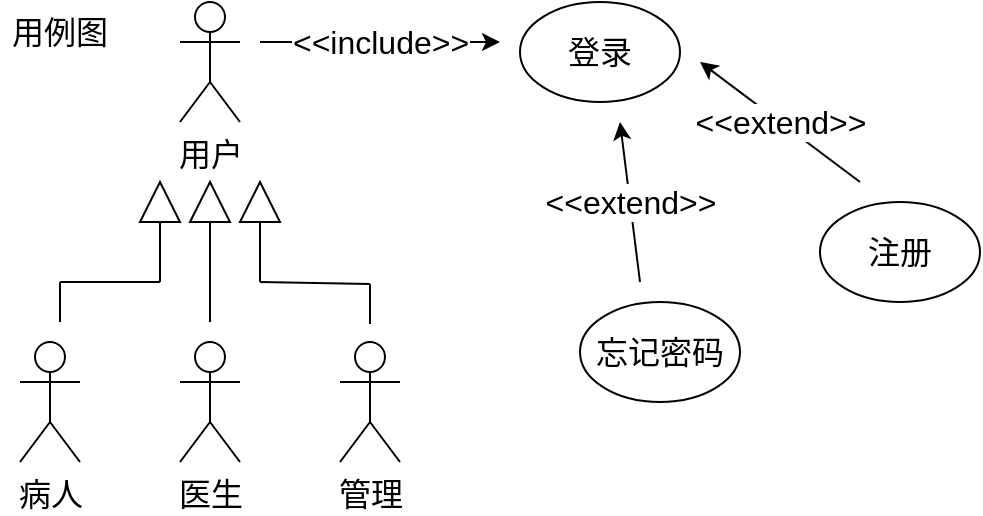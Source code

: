 <mxfile>
    <diagram id="_-kYxQrXy81aoV24JY8m" name="用例图">
        <mxGraphModel dx="930" dy="659" grid="1" gridSize="10" guides="1" tooltips="1" connect="1" arrows="1" fold="1" page="1" pageScale="1" pageWidth="827" pageHeight="1169" math="0" shadow="0">
            <root>
                <mxCell id="0"/>
                <mxCell id="1" parent="0"/>
                <mxCell id="CaLfa4Tij11NVoOxlLfe-20" value="用例图" style="text;html=1;strokeColor=none;fillColor=none;align=center;verticalAlign=middle;whiteSpace=wrap;rounded=0;fontSize=16;" parent="1" vertex="1">
                    <mxGeometry x="160" y="160" width="60" height="30" as="geometry"/>
                </mxCell>
                <mxCell id="U4mqs7iWq_jtufC4iKum-24" value="&lt;font style=&quot;font-size: 16px;&quot;&gt;用户&lt;/font&gt;" style="shape=umlActor;verticalLabelPosition=bottom;verticalAlign=top;html=1;outlineConnect=0;" parent="1" vertex="1">
                    <mxGeometry x="250" y="160" width="30" height="60" as="geometry"/>
                </mxCell>
                <mxCell id="U4mqs7iWq_jtufC4iKum-25" value="" style="triangle;whiteSpace=wrap;html=1;fontSize=16;rotation=-90;" parent="1" vertex="1">
                    <mxGeometry x="230" y="250" width="20" height="20" as="geometry"/>
                </mxCell>
                <mxCell id="U4mqs7iWq_jtufC4iKum-26" value="" style="triangle;whiteSpace=wrap;html=1;fontSize=16;rotation=-90;" parent="1" vertex="1">
                    <mxGeometry x="255" y="250" width="20" height="20" as="geometry"/>
                </mxCell>
                <mxCell id="U4mqs7iWq_jtufC4iKum-27" value="" style="triangle;whiteSpace=wrap;html=1;fontSize=16;rotation=-90;" parent="1" vertex="1">
                    <mxGeometry x="280" y="250" width="20" height="20" as="geometry"/>
                </mxCell>
                <mxCell id="U4mqs7iWq_jtufC4iKum-28" value="&lt;font style=&quot;font-size: 16px;&quot;&gt;病人&lt;/font&gt;" style="shape=umlActor;verticalLabelPosition=bottom;verticalAlign=top;html=1;outlineConnect=0;" parent="1" vertex="1">
                    <mxGeometry x="170" y="330" width="30" height="60" as="geometry"/>
                </mxCell>
                <mxCell id="U4mqs7iWq_jtufC4iKum-29" value="&lt;font style=&quot;font-size: 16px;&quot;&gt;医生&lt;/font&gt;" style="shape=umlActor;verticalLabelPosition=bottom;verticalAlign=top;html=1;outlineConnect=0;" parent="1" vertex="1">
                    <mxGeometry x="250" y="330" width="30" height="60" as="geometry"/>
                </mxCell>
                <mxCell id="U4mqs7iWq_jtufC4iKum-30" value="&lt;font style=&quot;font-size: 16px;&quot;&gt;管理&lt;/font&gt;" style="shape=umlActor;verticalLabelPosition=bottom;verticalAlign=top;html=1;outlineConnect=0;" parent="1" vertex="1">
                    <mxGeometry x="330" y="330" width="30" height="60" as="geometry"/>
                </mxCell>
                <mxCell id="U4mqs7iWq_jtufC4iKum-31" value="" style="endArrow=classic;html=1;fontSize=16;" parent="1" edge="1">
                    <mxGeometry relative="1" as="geometry">
                        <mxPoint x="290" y="180" as="sourcePoint"/>
                        <mxPoint x="410" y="180" as="targetPoint"/>
                    </mxGeometry>
                </mxCell>
                <mxCell id="U4mqs7iWq_jtufC4iKum-32" value="&amp;lt;&amp;lt;include&amp;gt;&amp;gt;" style="edgeLabel;resizable=0;html=1;align=center;verticalAlign=middle;fontSize=16;" parent="U4mqs7iWq_jtufC4iKum-31" connectable="0" vertex="1">
                    <mxGeometry relative="1" as="geometry"/>
                </mxCell>
                <mxCell id="U4mqs7iWq_jtufC4iKum-33" value="登录" style="ellipse;whiteSpace=wrap;html=1;fontSize=16;fillColor=none;" parent="1" vertex="1">
                    <mxGeometry x="420" y="160" width="80" height="50" as="geometry"/>
                </mxCell>
                <mxCell id="U4mqs7iWq_jtufC4iKum-34" value="" style="endArrow=classic;html=1;fontSize=16;" parent="1" edge="1">
                    <mxGeometry relative="1" as="geometry">
                        <mxPoint x="590" y="250" as="sourcePoint"/>
                        <mxPoint x="510" y="190" as="targetPoint"/>
                    </mxGeometry>
                </mxCell>
                <mxCell id="U4mqs7iWq_jtufC4iKum-35" value="&amp;lt;&amp;lt;extend&amp;gt;&amp;gt;" style="edgeLabel;resizable=0;html=1;align=center;verticalAlign=middle;fontSize=16;" parent="U4mqs7iWq_jtufC4iKum-34" connectable="0" vertex="1">
                    <mxGeometry relative="1" as="geometry"/>
                </mxCell>
                <mxCell id="U4mqs7iWq_jtufC4iKum-36" value="注册" style="ellipse;whiteSpace=wrap;html=1;fontSize=16;fillColor=none;" parent="1" vertex="1">
                    <mxGeometry x="570" y="260" width="80" height="50" as="geometry"/>
                </mxCell>
                <mxCell id="U4mqs7iWq_jtufC4iKum-37" value="" style="endArrow=classic;html=1;fontSize=16;" parent="1" edge="1">
                    <mxGeometry relative="1" as="geometry">
                        <mxPoint x="480" y="300" as="sourcePoint"/>
                        <mxPoint x="470" y="220" as="targetPoint"/>
                    </mxGeometry>
                </mxCell>
                <mxCell id="U4mqs7iWq_jtufC4iKum-38" value="&amp;lt;&amp;lt;extend&amp;gt;&amp;gt;" style="edgeLabel;resizable=0;html=1;align=center;verticalAlign=middle;fontSize=16;" parent="U4mqs7iWq_jtufC4iKum-37" connectable="0" vertex="1">
                    <mxGeometry relative="1" as="geometry"/>
                </mxCell>
                <mxCell id="U4mqs7iWq_jtufC4iKum-39" value="忘记密码" style="ellipse;whiteSpace=wrap;html=1;fontSize=16;fillColor=none;" parent="1" vertex="1">
                    <mxGeometry x="450" y="310" width="80" height="50" as="geometry"/>
                </mxCell>
                <mxCell id="U4mqs7iWq_jtufC4iKum-40" value="" style="endArrow=none;html=1;fontSize=16;" parent="1" edge="1">
                    <mxGeometry width="50" height="50" relative="1" as="geometry">
                        <mxPoint x="190" y="300" as="sourcePoint"/>
                        <mxPoint x="190" y="320" as="targetPoint"/>
                    </mxGeometry>
                </mxCell>
                <mxCell id="U4mqs7iWq_jtufC4iKum-41" value="" style="endArrow=none;html=1;fontSize=16;" parent="1" edge="1">
                    <mxGeometry width="50" height="50" relative="1" as="geometry">
                        <mxPoint x="190" y="300" as="sourcePoint"/>
                        <mxPoint x="240" y="300" as="targetPoint"/>
                    </mxGeometry>
                </mxCell>
                <mxCell id="U4mqs7iWq_jtufC4iKum-42" value="" style="endArrow=none;html=1;fontSize=16;entryX=0;entryY=0.5;entryDx=0;entryDy=0;" parent="1" target="U4mqs7iWq_jtufC4iKum-25" edge="1">
                    <mxGeometry width="50" height="50" relative="1" as="geometry">
                        <mxPoint x="240" y="300" as="sourcePoint"/>
                        <mxPoint x="540" y="360" as="targetPoint"/>
                    </mxGeometry>
                </mxCell>
                <mxCell id="U4mqs7iWq_jtufC4iKum-43" value="" style="endArrow=none;html=1;fontSize=16;entryX=0;entryY=0.75;entryDx=0;entryDy=0;" parent="1" edge="1">
                    <mxGeometry width="50" height="50" relative="1" as="geometry">
                        <mxPoint x="265" y="320" as="sourcePoint"/>
                        <mxPoint x="265" y="270" as="targetPoint"/>
                    </mxGeometry>
                </mxCell>
                <mxCell id="U4mqs7iWq_jtufC4iKum-44" value="" style="endArrow=none;html=1;fontSize=16;" parent="1" edge="1">
                    <mxGeometry width="50" height="50" relative="1" as="geometry">
                        <mxPoint x="345" y="321" as="sourcePoint"/>
                        <mxPoint x="345" y="301" as="targetPoint"/>
                    </mxGeometry>
                </mxCell>
                <mxCell id="U4mqs7iWq_jtufC4iKum-45" value="" style="endArrow=none;html=1;fontSize=16;" parent="1" edge="1">
                    <mxGeometry width="50" height="50" relative="1" as="geometry">
                        <mxPoint x="290" y="300" as="sourcePoint"/>
                        <mxPoint x="345" y="301" as="targetPoint"/>
                    </mxGeometry>
                </mxCell>
                <mxCell id="U4mqs7iWq_jtufC4iKum-46" value="" style="endArrow=none;html=1;fontSize=16;entryX=0;entryY=0.5;entryDx=0;entryDy=0;" parent="1" target="U4mqs7iWq_jtufC4iKum-27" edge="1">
                    <mxGeometry width="50" height="50" relative="1" as="geometry">
                        <mxPoint x="290" y="300" as="sourcePoint"/>
                        <mxPoint x="540" y="360" as="targetPoint"/>
                    </mxGeometry>
                </mxCell>
            </root>
        </mxGraphModel>
    </diagram>
    <diagram id="NTwLNVFW6c3zKAsLXPrw" name="流程图">
        <mxGraphModel dx="930" dy="659" grid="1" gridSize="10" guides="1" tooltips="1" connect="1" arrows="1" fold="1" page="1" pageScale="1" pageWidth="827" pageHeight="1169" math="0" shadow="0">
            <root>
                <mxCell id="0"/>
                <mxCell id="1" parent="0"/>
                <mxCell id="n3TZM9WNSZ5TESnqr4jJ-1" value="开始" style="strokeWidth=2;html=1;shape=mxgraph.flowchart.terminator;whiteSpace=wrap;fontSize=16;" parent="1" vertex="1">
                    <mxGeometry x="130" y="40" width="80" height="40" as="geometry"/>
                </mxCell>
                <mxCell id="n3TZM9WNSZ5TESnqr4jJ-2" value="结束" style="strokeWidth=2;html=1;shape=mxgraph.flowchart.terminator;whiteSpace=wrap;fontSize=16;" parent="1" vertex="1">
                    <mxGeometry x="130" y="600" width="80" height="40" as="geometry"/>
                </mxCell>
                <mxCell id="n3TZM9WNSZ5TESnqr4jJ-3" value="" style="endArrow=classic;html=1;fontSize=16;exitX=0.5;exitY=1;exitDx=0;exitDy=0;exitPerimeter=0;" parent="1" source="n3TZM9WNSZ5TESnqr4jJ-1" edge="1">
                    <mxGeometry width="50" height="50" relative="1" as="geometry">
                        <mxPoint x="130" y="230" as="sourcePoint"/>
                        <mxPoint x="170" y="120" as="targetPoint"/>
                    </mxGeometry>
                </mxCell>
                <mxCell id="n3TZM9WNSZ5TESnqr4jJ-4" value="进入登录页面" style="rounded=0;whiteSpace=wrap;html=1;fontSize=16;" parent="1" vertex="1">
                    <mxGeometry x="100" y="120" width="140" height="40" as="geometry"/>
                </mxCell>
                <mxCell id="n3TZM9WNSZ5TESnqr4jJ-5" value="" style="endArrow=classic;html=1;fontSize=16;" parent="1" edge="1">
                    <mxGeometry width="50" height="50" relative="1" as="geometry">
                        <mxPoint x="169.5" y="160" as="sourcePoint"/>
                        <mxPoint x="170" y="200" as="targetPoint"/>
                    </mxGeometry>
                </mxCell>
                <mxCell id="n3TZM9WNSZ5TESnqr4jJ-6" value="选择登录类型" style="rounded=0;whiteSpace=wrap;html=1;fontSize=16;" parent="1" vertex="1">
                    <mxGeometry x="100" y="200" width="140" height="40" as="geometry"/>
                </mxCell>
                <mxCell id="n3TZM9WNSZ5TESnqr4jJ-7" value="" style="endArrow=none;html=1;fontSize=16;exitX=0;exitY=1;exitDx=0;exitDy=0;entryX=0;entryY=0;entryDx=0;entryDy=0;" parent="1" source="n3TZM9WNSZ5TESnqr4jJ-8" target="n3TZM9WNSZ5TESnqr4jJ-8" edge="1">
                    <mxGeometry width="50" height="50" relative="1" as="geometry">
                        <mxPoint x="60" y="300" as="sourcePoint"/>
                        <mxPoint x="270" y="210" as="targetPoint"/>
                    </mxGeometry>
                </mxCell>
                <mxCell id="n3TZM9WNSZ5TESnqr4jJ-8" value="即病人还是医生或者管理员" style="shape=partialRectangle;whiteSpace=wrap;html=1;left=0;right=0;fillColor=none;fontSize=16;" parent="1" vertex="1">
                    <mxGeometry x="280" y="190" width="120" height="60" as="geometry"/>
                </mxCell>
                <mxCell id="n3TZM9WNSZ5TESnqr4jJ-9" value="" style="endArrow=none;dashed=1;html=1;dashPattern=1 3;strokeWidth=2;fontSize=16;entryX=1;entryY=0.5;entryDx=0;entryDy=0;exitX=0;exitY=0.5;exitDx=0;exitDy=0;" parent="1" source="n3TZM9WNSZ5TESnqr4jJ-8" target="n3TZM9WNSZ5TESnqr4jJ-6" edge="1">
                    <mxGeometry width="50" height="50" relative="1" as="geometry">
                        <mxPoint x="120" y="330" as="sourcePoint"/>
                        <mxPoint x="170" y="280" as="targetPoint"/>
                    </mxGeometry>
                </mxCell>
                <mxCell id="n3TZM9WNSZ5TESnqr4jJ-10" value="" style="endArrow=classic;html=1;fontSize=16;" parent="1" edge="1">
                    <mxGeometry width="50" height="50" relative="1" as="geometry">
                        <mxPoint x="169.5" y="240" as="sourcePoint"/>
                        <mxPoint x="170" y="280" as="targetPoint"/>
                    </mxGeometry>
                </mxCell>
                <mxCell id="n3TZM9WNSZ5TESnqr4jJ-11" value="输入账号密码" style="rounded=0;whiteSpace=wrap;html=1;fontSize=16;" parent="1" vertex="1">
                    <mxGeometry x="100" y="280" width="140" height="40" as="geometry"/>
                </mxCell>
                <mxCell id="n3TZM9WNSZ5TESnqr4jJ-12" value="账号判断" style="rhombus;whiteSpace=wrap;html=1;fontSize=16;" parent="1" vertex="1">
                    <mxGeometry x="100" y="360" width="140" height="50" as="geometry"/>
                </mxCell>
                <mxCell id="n3TZM9WNSZ5TESnqr4jJ-13" value="" style="endArrow=classic;html=1;fontSize=16;exitX=0.5;exitY=1;exitDx=0;exitDy=0;" parent="1" source="n3TZM9WNSZ5TESnqr4jJ-11" target="n3TZM9WNSZ5TESnqr4jJ-12" edge="1">
                    <mxGeometry width="50" height="50" relative="1" as="geometry">
                        <mxPoint x="120" y="370" as="sourcePoint"/>
                        <mxPoint x="40" y="430" as="targetPoint"/>
                    </mxGeometry>
                </mxCell>
                <mxCell id="n3TZM9WNSZ5TESnqr4jJ-14" value="" style="endArrow=none;html=1;fontSize=16;exitX=0;exitY=0.5;exitDx=0;exitDy=0;" parent="1" source="n3TZM9WNSZ5TESnqr4jJ-12" edge="1">
                    <mxGeometry width="50" height="50" relative="1" as="geometry">
                        <mxPoint x="120" y="370" as="sourcePoint"/>
                        <mxPoint x="40" y="385" as="targetPoint"/>
                    </mxGeometry>
                </mxCell>
                <mxCell id="n3TZM9WNSZ5TESnqr4jJ-15" value="错误" style="text;html=1;strokeColor=none;fillColor=none;align=center;verticalAlign=middle;whiteSpace=wrap;rounded=0;fontSize=16;" parent="1" vertex="1">
                    <mxGeometry x="40" y="360" width="60" height="30" as="geometry"/>
                </mxCell>
                <mxCell id="n3TZM9WNSZ5TESnqr4jJ-16" value="" style="endArrow=none;html=1;fontSize=16;exitX=0;exitY=0.75;exitDx=0;exitDy=0;" parent="1" edge="1">
                    <mxGeometry width="50" height="50" relative="1" as="geometry">
                        <mxPoint x="40" y="385.5" as="sourcePoint"/>
                        <mxPoint x="40" y="260" as="targetPoint"/>
                    </mxGeometry>
                </mxCell>
                <mxCell id="n3TZM9WNSZ5TESnqr4jJ-17" value="" style="endArrow=classic;html=1;fontSize=16;" parent="1" edge="1">
                    <mxGeometry width="50" height="50" relative="1" as="geometry">
                        <mxPoint x="40" y="260" as="sourcePoint"/>
                        <mxPoint x="170" y="260" as="targetPoint"/>
                    </mxGeometry>
                </mxCell>
                <mxCell id="n3TZM9WNSZ5TESnqr4jJ-18" value="密码判断" style="rhombus;whiteSpace=wrap;html=1;fontSize=16;" parent="1" vertex="1">
                    <mxGeometry x="100" y="440" width="140" height="50" as="geometry"/>
                </mxCell>
                <mxCell id="n3TZM9WNSZ5TESnqr4jJ-19" value="" style="endArrow=none;html=1;fontSize=16;exitX=0;exitY=0.5;exitDx=0;exitDy=0;" parent="1" source="n3TZM9WNSZ5TESnqr4jJ-18" edge="1">
                    <mxGeometry width="50" height="50" relative="1" as="geometry">
                        <mxPoint x="120" y="370" as="sourcePoint"/>
                        <mxPoint x="40" y="465" as="targetPoint"/>
                    </mxGeometry>
                </mxCell>
                <mxCell id="n3TZM9WNSZ5TESnqr4jJ-20" value="" style="endArrow=none;html=1;fontSize=16;entryX=0;entryY=0.75;entryDx=0;entryDy=0;" parent="1" target="n3TZM9WNSZ5TESnqr4jJ-15" edge="1">
                    <mxGeometry width="50" height="50" relative="1" as="geometry">
                        <mxPoint x="40" y="465" as="sourcePoint"/>
                        <mxPoint x="40" y="395" as="targetPoint"/>
                    </mxGeometry>
                </mxCell>
                <mxCell id="n3TZM9WNSZ5TESnqr4jJ-21" value="错误" style="text;html=1;strokeColor=none;fillColor=none;align=center;verticalAlign=middle;whiteSpace=wrap;rounded=0;fontSize=16;" parent="1" vertex="1">
                    <mxGeometry x="40" y="440" width="60" height="30" as="geometry"/>
                </mxCell>
                <mxCell id="n3TZM9WNSZ5TESnqr4jJ-22" value="" style="endArrow=classic;html=1;fontSize=16;exitX=0.5;exitY=1;exitDx=0;exitDy=0;entryX=0.5;entryY=0;entryDx=0;entryDy=0;" parent="1" source="n3TZM9WNSZ5TESnqr4jJ-12" target="n3TZM9WNSZ5TESnqr4jJ-18" edge="1">
                    <mxGeometry width="50" height="50" relative="1" as="geometry">
                        <mxPoint x="120" y="370" as="sourcePoint"/>
                        <mxPoint x="170" y="320" as="targetPoint"/>
                    </mxGeometry>
                </mxCell>
                <mxCell id="n3TZM9WNSZ5TESnqr4jJ-23" value="正确" style="text;html=1;strokeColor=none;fillColor=none;align=center;verticalAlign=middle;whiteSpace=wrap;rounded=0;fontSize=16;" parent="1" vertex="1">
                    <mxGeometry x="170" y="410" width="60" height="30" as="geometry"/>
                </mxCell>
                <mxCell id="n3TZM9WNSZ5TESnqr4jJ-24" value="" style="endArrow=classic;html=1;fontSize=16;exitX=0.5;exitY=1;exitDx=0;exitDy=0;entryX=0.5;entryY=0;entryDx=0;entryDy=0;" parent="1" edge="1">
                    <mxGeometry width="50" height="50" relative="1" as="geometry">
                        <mxPoint x="170" y="490" as="sourcePoint"/>
                        <mxPoint x="170" y="520" as="targetPoint"/>
                    </mxGeometry>
                </mxCell>
                <mxCell id="n3TZM9WNSZ5TESnqr4jJ-25" value="正确" style="text;html=1;strokeColor=none;fillColor=none;align=center;verticalAlign=middle;whiteSpace=wrap;rounded=0;fontSize=16;" parent="1" vertex="1">
                    <mxGeometry x="170" y="490" width="60" height="30" as="geometry"/>
                </mxCell>
                <mxCell id="n3TZM9WNSZ5TESnqr4jJ-26" value="" style="endArrow=none;dashed=1;html=1;dashPattern=1 3;strokeWidth=2;fontSize=16;entryX=1;entryY=0.5;entryDx=0;entryDy=0;" parent="1" edge="1">
                    <mxGeometry width="50" height="50" relative="1" as="geometry">
                        <mxPoint x="280" y="465" as="sourcePoint"/>
                        <mxPoint x="240" y="464.5" as="targetPoint"/>
                    </mxGeometry>
                </mxCell>
                <mxCell id="n3TZM9WNSZ5TESnqr4jJ-27" value="可以加拓展功能如：多次密码不正确，暂时冻结等" style="shape=partialRectangle;whiteSpace=wrap;html=1;left=0;right=0;fillColor=none;fontSize=16;" parent="1" vertex="1">
                    <mxGeometry x="284" y="435" width="130" height="60" as="geometry"/>
                </mxCell>
                <mxCell id="n3TZM9WNSZ5TESnqr4jJ-28" value="" style="endArrow=none;html=1;fontSize=16;entryX=0;entryY=0;entryDx=0;entryDy=0;exitX=0;exitY=1;exitDx=0;exitDy=0;" parent="1" source="n3TZM9WNSZ5TESnqr4jJ-27" target="n3TZM9WNSZ5TESnqr4jJ-27" edge="1">
                    <mxGeometry width="50" height="50" relative="1" as="geometry">
                        <mxPoint x="84" y="375" as="sourcePoint"/>
                        <mxPoint x="134" y="325" as="targetPoint"/>
                    </mxGeometry>
                </mxCell>
                <mxCell id="n3TZM9WNSZ5TESnqr4jJ-29" value="登录成功" style="rounded=0;whiteSpace=wrap;html=1;fontSize=16;" parent="1" vertex="1">
                    <mxGeometry x="110" y="520" width="120" height="40" as="geometry"/>
                </mxCell>
                <mxCell id="n3TZM9WNSZ5TESnqr4jJ-30" value="" style="endArrow=classic;html=1;fontSize=16;exitX=0.5;exitY=1;exitDx=0;exitDy=0;" parent="1" edge="1">
                    <mxGeometry width="50" height="50" relative="1" as="geometry">
                        <mxPoint x="170" y="560" as="sourcePoint"/>
                        <mxPoint x="170" y="600" as="targetPoint"/>
                    </mxGeometry>
                </mxCell>
                <mxCell id="n3TZM9WNSZ5TESnqr4jJ-31" value="开始" style="strokeWidth=2;html=1;shape=mxgraph.flowchart.terminator;whiteSpace=wrap;fontSize=16;" parent="1" vertex="1">
                    <mxGeometry x="520" y="40" width="80" height="40" as="geometry"/>
                </mxCell>
                <mxCell id="n3TZM9WNSZ5TESnqr4jJ-32" value="结束" style="strokeWidth=2;html=1;shape=mxgraph.flowchart.terminator;whiteSpace=wrap;fontSize=16;" parent="1" vertex="1">
                    <mxGeometry x="520" y="880" width="80" height="40" as="geometry"/>
                </mxCell>
                <mxCell id="n3TZM9WNSZ5TESnqr4jJ-33" value="" style="endArrow=classic;html=1;fontSize=16;exitX=0.5;exitY=1;exitDx=0;exitDy=0;exitPerimeter=0;" parent="1" source="n3TZM9WNSZ5TESnqr4jJ-31" edge="1">
                    <mxGeometry width="50" height="50" relative="1" as="geometry">
                        <mxPoint x="520" y="230" as="sourcePoint"/>
                        <mxPoint x="560" y="120" as="targetPoint"/>
                    </mxGeometry>
                </mxCell>
                <mxCell id="n3TZM9WNSZ5TESnqr4jJ-34" value="进入登录页面" style="rounded=0;whiteSpace=wrap;html=1;fontSize=16;" parent="1" vertex="1">
                    <mxGeometry x="490" y="120" width="140" height="40" as="geometry"/>
                </mxCell>
                <mxCell id="n3TZM9WNSZ5TESnqr4jJ-35" value="" style="endArrow=classic;html=1;fontSize=16;" parent="1" edge="1">
                    <mxGeometry width="50" height="50" relative="1" as="geometry">
                        <mxPoint x="559.5" y="160" as="sourcePoint"/>
                        <mxPoint x="560" y="200" as="targetPoint"/>
                    </mxGeometry>
                </mxCell>
                <mxCell id="n3TZM9WNSZ5TESnqr4jJ-36" value="点击进入注册界面" style="rounded=0;whiteSpace=wrap;html=1;fontSize=16;" parent="1" vertex="1">
                    <mxGeometry x="490" y="200" width="140" height="40" as="geometry"/>
                </mxCell>
                <mxCell id="n3TZM9WNSZ5TESnqr4jJ-37" value="" style="endArrow=classic;html=1;fontSize=16;" parent="1" edge="1">
                    <mxGeometry width="50" height="50" relative="1" as="geometry">
                        <mxPoint x="559.5" y="240" as="sourcePoint"/>
                        <mxPoint x="560" y="280" as="targetPoint"/>
                    </mxGeometry>
                </mxCell>
                <mxCell id="n3TZM9WNSZ5TESnqr4jJ-38" value="输入账号" style="rounded=0;whiteSpace=wrap;html=1;fontSize=16;" parent="1" vertex="1">
                    <mxGeometry x="490" y="280" width="140" height="40" as="geometry"/>
                </mxCell>
                <mxCell id="n3TZM9WNSZ5TESnqr4jJ-39" value="账号判断" style="rhombus;whiteSpace=wrap;html=1;fontSize=16;" parent="1" vertex="1">
                    <mxGeometry x="490" y="360" width="140" height="50" as="geometry"/>
                </mxCell>
                <mxCell id="n3TZM9WNSZ5TESnqr4jJ-40" value="" style="endArrow=classic;html=1;fontSize=16;exitX=0.5;exitY=1;exitDx=0;exitDy=0;" parent="1" source="n3TZM9WNSZ5TESnqr4jJ-38" target="n3TZM9WNSZ5TESnqr4jJ-39" edge="1">
                    <mxGeometry width="50" height="50" relative="1" as="geometry">
                        <mxPoint x="510" y="370" as="sourcePoint"/>
                        <mxPoint x="430" y="430" as="targetPoint"/>
                    </mxGeometry>
                </mxCell>
                <mxCell id="n3TZM9WNSZ5TESnqr4jJ-41" value="" style="endArrow=none;html=1;fontSize=16;exitX=0;exitY=0.5;exitDx=0;exitDy=0;" parent="1" source="n3TZM9WNSZ5TESnqr4jJ-39" edge="1">
                    <mxGeometry width="50" height="50" relative="1" as="geometry">
                        <mxPoint x="510" y="370" as="sourcePoint"/>
                        <mxPoint x="430" y="385" as="targetPoint"/>
                    </mxGeometry>
                </mxCell>
                <mxCell id="n3TZM9WNSZ5TESnqr4jJ-42" value="重复" style="text;html=1;strokeColor=none;fillColor=none;align=center;verticalAlign=middle;whiteSpace=wrap;rounded=0;fontSize=16;" parent="1" vertex="1">
                    <mxGeometry x="430" y="360" width="60" height="30" as="geometry"/>
                </mxCell>
                <mxCell id="n3TZM9WNSZ5TESnqr4jJ-43" value="" style="endArrow=none;html=1;fontSize=16;exitX=0;exitY=0.75;exitDx=0;exitDy=0;" parent="1" edge="1">
                    <mxGeometry width="50" height="50" relative="1" as="geometry">
                        <mxPoint x="430" y="385.5" as="sourcePoint"/>
                        <mxPoint x="430" y="260" as="targetPoint"/>
                    </mxGeometry>
                </mxCell>
                <mxCell id="n3TZM9WNSZ5TESnqr4jJ-44" value="" style="endArrow=classic;html=1;fontSize=16;" parent="1" edge="1">
                    <mxGeometry width="50" height="50" relative="1" as="geometry">
                        <mxPoint x="430" y="260" as="sourcePoint"/>
                        <mxPoint x="560" y="260" as="targetPoint"/>
                    </mxGeometry>
                </mxCell>
                <mxCell id="n3TZM9WNSZ5TESnqr4jJ-45" value="密码判断" style="rhombus;whiteSpace=wrap;html=1;fontSize=16;" parent="1" vertex="1">
                    <mxGeometry x="490" y="520" width="140" height="50" as="geometry"/>
                </mxCell>
                <mxCell id="n3TZM9WNSZ5TESnqr4jJ-46" value="" style="endArrow=classic;html=1;fontSize=16;exitX=0.5;exitY=1;exitDx=0;exitDy=0;entryX=0;entryY=1;entryDx=0;entryDy=0;" parent="1" source="n3TZM9WNSZ5TESnqr4jJ-39" target="n3TZM9WNSZ5TESnqr4jJ-47" edge="1">
                    <mxGeometry width="50" height="50" relative="1" as="geometry">
                        <mxPoint x="510" y="370" as="sourcePoint"/>
                        <mxPoint x="560" y="320" as="targetPoint"/>
                    </mxGeometry>
                </mxCell>
                <mxCell id="n3TZM9WNSZ5TESnqr4jJ-47" value="不重复" style="text;html=1;strokeColor=none;fillColor=none;align=center;verticalAlign=middle;whiteSpace=wrap;rounded=0;fontSize=16;" parent="1" vertex="1">
                    <mxGeometry x="560" y="410" width="60" height="30" as="geometry"/>
                </mxCell>
                <mxCell id="n3TZM9WNSZ5TESnqr4jJ-48" value="" style="endArrow=classic;html=1;fontSize=16;exitX=0.5;exitY=1;exitDx=0;exitDy=0;entryX=0.5;entryY=0;entryDx=0;entryDy=0;" parent="1" target="n3TZM9WNSZ5TESnqr4jJ-58" edge="1">
                    <mxGeometry width="50" height="50" relative="1" as="geometry">
                        <mxPoint x="560" y="570" as="sourcePoint"/>
                        <mxPoint x="560" y="620" as="targetPoint"/>
                    </mxGeometry>
                </mxCell>
                <mxCell id="n3TZM9WNSZ5TESnqr4jJ-49" value="格式正确&lt;br&gt;两次相同" style="text;html=1;strokeColor=none;fillColor=none;align=center;verticalAlign=middle;whiteSpace=wrap;rounded=0;fontSize=16;" parent="1" vertex="1">
                    <mxGeometry x="560" y="580" width="70" height="50" as="geometry"/>
                </mxCell>
                <mxCell id="n3TZM9WNSZ5TESnqr4jJ-50" value="注册成功" style="rounded=0;whiteSpace=wrap;html=1;fontSize=16;" parent="1" vertex="1">
                    <mxGeometry x="500" y="800" width="120" height="40" as="geometry"/>
                </mxCell>
                <mxCell id="n3TZM9WNSZ5TESnqr4jJ-51" value="" style="endArrow=classic;html=1;fontSize=16;exitX=0.5;exitY=1;exitDx=0;exitDy=0;" parent="1" edge="1">
                    <mxGeometry width="50" height="50" relative="1" as="geometry">
                        <mxPoint x="560" y="840" as="sourcePoint"/>
                        <mxPoint x="560" y="880" as="targetPoint"/>
                    </mxGeometry>
                </mxCell>
                <mxCell id="n3TZM9WNSZ5TESnqr4jJ-52" value="输入密码" style="rounded=0;whiteSpace=wrap;html=1;fontSize=16;" parent="1" vertex="1">
                    <mxGeometry x="490" y="440" width="140" height="40" as="geometry"/>
                </mxCell>
                <mxCell id="n3TZM9WNSZ5TESnqr4jJ-53" value="" style="endArrow=classic;html=1;fontSize=16;exitX=0.5;exitY=1;exitDx=0;exitDy=0;" parent="1" edge="1">
                    <mxGeometry width="50" height="50" relative="1" as="geometry">
                        <mxPoint x="560" y="480" as="sourcePoint"/>
                        <mxPoint x="560" y="520" as="targetPoint"/>
                    </mxGeometry>
                </mxCell>
                <mxCell id="n3TZM9WNSZ5TESnqr4jJ-54" value="" style="endArrow=classic;html=1;fontSize=16;" parent="1" edge="1">
                    <mxGeometry width="50" height="50" relative="1" as="geometry">
                        <mxPoint x="430" y="422.5" as="sourcePoint"/>
                        <mxPoint x="560" y="422.5" as="targetPoint"/>
                    </mxGeometry>
                </mxCell>
                <mxCell id="n3TZM9WNSZ5TESnqr4jJ-55" value="" style="endArrow=none;html=1;fontSize=16;exitX=0;exitY=0.5;exitDx=0;exitDy=0;" parent="1" source="n3TZM9WNSZ5TESnqr4jJ-57" edge="1">
                    <mxGeometry width="50" height="50" relative="1" as="geometry">
                        <mxPoint x="430" y="548" as="sourcePoint"/>
                        <mxPoint x="430" y="422" as="targetPoint"/>
                    </mxGeometry>
                </mxCell>
                <mxCell id="n3TZM9WNSZ5TESnqr4jJ-56" value="" style="endArrow=none;html=1;fontSize=16;entryX=0;entryY=0.5;entryDx=0;entryDy=0;" parent="1" target="n3TZM9WNSZ5TESnqr4jJ-45" edge="1">
                    <mxGeometry width="50" height="50" relative="1" as="geometry">
                        <mxPoint x="430" y="545" as="sourcePoint"/>
                        <mxPoint x="410" y="480" as="targetPoint"/>
                    </mxGeometry>
                </mxCell>
                <mxCell id="n3TZM9WNSZ5TESnqr4jJ-57" value="格式错误&lt;br&gt;两次不同" style="text;html=1;strokeColor=none;fillColor=none;align=center;verticalAlign=middle;whiteSpace=wrap;rounded=0;fontSize=16;" parent="1" vertex="1">
                    <mxGeometry x="430" y="520" width="70" height="50" as="geometry"/>
                </mxCell>
                <mxCell id="n3TZM9WNSZ5TESnqr4jJ-58" value="出入其他必要信息" style="rounded=0;whiteSpace=wrap;html=1;fontSize=16;" parent="1" vertex="1">
                    <mxGeometry x="490" y="640" width="140" height="40" as="geometry"/>
                </mxCell>
                <mxCell id="n3TZM9WNSZ5TESnqr4jJ-59" value="" style="endArrow=classic;html=1;fontSize=16;exitX=0.5;exitY=1;exitDx=0;exitDy=0;" parent="1" source="n3TZM9WNSZ5TESnqr4jJ-58" edge="1">
                    <mxGeometry width="50" height="50" relative="1" as="geometry">
                        <mxPoint x="360" y="730" as="sourcePoint"/>
                        <mxPoint x="560" y="720" as="targetPoint"/>
                    </mxGeometry>
                </mxCell>
                <mxCell id="n3TZM9WNSZ5TESnqr4jJ-60" value="验证邮箱" style="rounded=0;whiteSpace=wrap;html=1;fontSize=16;" parent="1" vertex="1">
                    <mxGeometry x="500" y="720" width="120" height="40" as="geometry"/>
                </mxCell>
                <mxCell id="n3TZM9WNSZ5TESnqr4jJ-61" value="" style="endArrow=classic;html=1;fontSize=16;exitX=0.5;exitY=1;exitDx=0;exitDy=0;entryX=0.5;entryY=0;entryDx=0;entryDy=0;" parent="1" source="n3TZM9WNSZ5TESnqr4jJ-60" target="n3TZM9WNSZ5TESnqr4jJ-50" edge="1">
                    <mxGeometry width="50" height="50" relative="1" as="geometry">
                        <mxPoint x="360" y="730" as="sourcePoint"/>
                        <mxPoint x="410" y="680" as="targetPoint"/>
                    </mxGeometry>
                </mxCell>
                <mxCell id="n3TZM9WNSZ5TESnqr4jJ-62" value="开始" style="strokeWidth=2;html=1;shape=mxgraph.flowchart.terminator;whiteSpace=wrap;fontSize=16;" parent="1" vertex="1">
                    <mxGeometry x="830" y="40" width="80" height="40" as="geometry"/>
                </mxCell>
                <mxCell id="n3TZM9WNSZ5TESnqr4jJ-63" value="" style="endArrow=classic;html=1;fontSize=16;exitX=0.5;exitY=1;exitDx=0;exitDy=0;exitPerimeter=0;" parent="1" source="n3TZM9WNSZ5TESnqr4jJ-62" edge="1">
                    <mxGeometry width="50" height="50" relative="1" as="geometry">
                        <mxPoint x="830" y="230" as="sourcePoint"/>
                        <mxPoint x="870" y="120" as="targetPoint"/>
                    </mxGeometry>
                </mxCell>
                <mxCell id="n3TZM9WNSZ5TESnqr4jJ-64" value="进入登录页面" style="rounded=0;whiteSpace=wrap;html=1;fontSize=16;" parent="1" vertex="1">
                    <mxGeometry x="800" y="120" width="140" height="40" as="geometry"/>
                </mxCell>
                <mxCell id="n3TZM9WNSZ5TESnqr4jJ-65" value="" style="endArrow=classic;html=1;fontSize=16;" parent="1" edge="1">
                    <mxGeometry width="50" height="50" relative="1" as="geometry">
                        <mxPoint x="869.5" y="160" as="sourcePoint"/>
                        <mxPoint x="870" y="200" as="targetPoint"/>
                    </mxGeometry>
                </mxCell>
                <mxCell id="n3TZM9WNSZ5TESnqr4jJ-66" value="点击进入改密码界面" style="rounded=0;whiteSpace=wrap;html=1;fontSize=16;" parent="1" vertex="1">
                    <mxGeometry x="790" y="200" width="160" height="40" as="geometry"/>
                </mxCell>
                <mxCell id="n3TZM9WNSZ5TESnqr4jJ-67" value="输入新密码" style="rounded=0;whiteSpace=wrap;html=1;fontSize=16;" parent="1" vertex="1">
                    <mxGeometry x="800" y="280" width="140" height="40" as="geometry"/>
                </mxCell>
                <mxCell id="n3TZM9WNSZ5TESnqr4jJ-68" value="" style="endArrow=classic;html=1;fontSize=16;" parent="1" edge="1">
                    <mxGeometry width="50" height="50" relative="1" as="geometry">
                        <mxPoint x="869.5" y="240" as="sourcePoint"/>
                        <mxPoint x="870" y="280" as="targetPoint"/>
                    </mxGeometry>
                </mxCell>
                <mxCell id="n3TZM9WNSZ5TESnqr4jJ-69" value="密码判断" style="rhombus;whiteSpace=wrap;html=1;fontSize=16;" parent="1" vertex="1">
                    <mxGeometry x="800" y="360" width="140" height="50" as="geometry"/>
                </mxCell>
                <mxCell id="n3TZM9WNSZ5TESnqr4jJ-70" value="" style="endArrow=classic;html=1;fontSize=16;exitX=0.5;exitY=1;exitDx=0;exitDy=0;entryX=0.5;entryY=0;entryDx=0;entryDy=0;" parent="1" edge="1">
                    <mxGeometry width="50" height="50" relative="1" as="geometry">
                        <mxPoint x="870" y="410" as="sourcePoint"/>
                        <mxPoint x="870" y="480" as="targetPoint"/>
                    </mxGeometry>
                </mxCell>
                <mxCell id="n3TZM9WNSZ5TESnqr4jJ-71" value="格式正确&lt;br&gt;新旧不同" style="text;html=1;strokeColor=none;fillColor=none;align=center;verticalAlign=middle;whiteSpace=wrap;rounded=0;fontSize=16;" parent="1" vertex="1">
                    <mxGeometry x="870" y="420" width="70" height="50" as="geometry"/>
                </mxCell>
                <mxCell id="n3TZM9WNSZ5TESnqr4jJ-72" value="" style="endArrow=classic;html=1;fontSize=16;exitX=0.5;exitY=1;exitDx=0;exitDy=0;" parent="1" edge="1">
                    <mxGeometry width="50" height="50" relative="1" as="geometry">
                        <mxPoint x="870" y="320" as="sourcePoint"/>
                        <mxPoint x="870" y="360" as="targetPoint"/>
                    </mxGeometry>
                </mxCell>
                <mxCell id="n3TZM9WNSZ5TESnqr4jJ-73" value="" style="endArrow=classic;html=1;fontSize=16;" parent="1" edge="1">
                    <mxGeometry width="50" height="50" relative="1" as="geometry">
                        <mxPoint x="740" y="262.5" as="sourcePoint"/>
                        <mxPoint x="870" y="262.5" as="targetPoint"/>
                    </mxGeometry>
                </mxCell>
                <mxCell id="n3TZM9WNSZ5TESnqr4jJ-74" value="" style="endArrow=none;html=1;fontSize=16;exitX=0;exitY=0.5;exitDx=0;exitDy=0;" parent="1" source="n3TZM9WNSZ5TESnqr4jJ-76" edge="1">
                    <mxGeometry width="50" height="50" relative="1" as="geometry">
                        <mxPoint x="740" y="388" as="sourcePoint"/>
                        <mxPoint x="740" y="262" as="targetPoint"/>
                    </mxGeometry>
                </mxCell>
                <mxCell id="n3TZM9WNSZ5TESnqr4jJ-75" value="" style="endArrow=none;html=1;fontSize=16;entryX=0;entryY=0.5;entryDx=0;entryDy=0;" parent="1" target="n3TZM9WNSZ5TESnqr4jJ-69" edge="1">
                    <mxGeometry width="50" height="50" relative="1" as="geometry">
                        <mxPoint x="740" y="385" as="sourcePoint"/>
                        <mxPoint x="720" y="320" as="targetPoint"/>
                    </mxGeometry>
                </mxCell>
                <mxCell id="n3TZM9WNSZ5TESnqr4jJ-76" value="格式错误&lt;br&gt;新旧相同" style="text;html=1;strokeColor=none;fillColor=none;align=center;verticalAlign=middle;whiteSpace=wrap;rounded=0;fontSize=16;" parent="1" vertex="1">
                    <mxGeometry x="740" y="360" width="70" height="50" as="geometry"/>
                </mxCell>
                <mxCell id="n3TZM9WNSZ5TESnqr4jJ-77" value="结束" style="strokeWidth=2;html=1;shape=mxgraph.flowchart.terminator;whiteSpace=wrap;fontSize=16;" parent="1" vertex="1">
                    <mxGeometry x="830" y="640" width="80" height="40" as="geometry"/>
                </mxCell>
                <mxCell id="n3TZM9WNSZ5TESnqr4jJ-78" value="修改成功" style="rounded=0;whiteSpace=wrap;html=1;fontSize=16;" parent="1" vertex="1">
                    <mxGeometry x="810" y="560" width="120" height="40" as="geometry"/>
                </mxCell>
                <mxCell id="n3TZM9WNSZ5TESnqr4jJ-79" value="" style="endArrow=classic;html=1;fontSize=16;exitX=0.5;exitY=1;exitDx=0;exitDy=0;" parent="1" edge="1">
                    <mxGeometry width="50" height="50" relative="1" as="geometry">
                        <mxPoint x="870" y="600" as="sourcePoint"/>
                        <mxPoint x="870" y="640" as="targetPoint"/>
                    </mxGeometry>
                </mxCell>
                <mxCell id="n3TZM9WNSZ5TESnqr4jJ-80" value="验证邮箱" style="rounded=0;whiteSpace=wrap;html=1;fontSize=16;" parent="1" vertex="1">
                    <mxGeometry x="810" y="480" width="120" height="40" as="geometry"/>
                </mxCell>
                <mxCell id="n3TZM9WNSZ5TESnqr4jJ-81" value="" style="endArrow=classic;html=1;fontSize=16;exitX=0.5;exitY=1;exitDx=0;exitDy=0;entryX=0.5;entryY=0;entryDx=0;entryDy=0;" parent="1" source="n3TZM9WNSZ5TESnqr4jJ-80" target="n3TZM9WNSZ5TESnqr4jJ-78" edge="1">
                    <mxGeometry width="50" height="50" relative="1" as="geometry">
                        <mxPoint x="670" y="490" as="sourcePoint"/>
                        <mxPoint x="720" y="440" as="targetPoint"/>
                    </mxGeometry>
                </mxCell>
            </root>
        </mxGraphModel>
    </diagram>
    <diagram id="-OG1e_46jy31h09E2Btr" name="时序图">
        <mxGraphModel dx="930" dy="659" grid="1" gridSize="10" guides="1" tooltips="1" connect="1" arrows="1" fold="1" page="1" pageScale="1" pageWidth="827" pageHeight="1169" math="0" shadow="0">
            <root>
                <mxCell id="0"/>
                <mxCell id="1" parent="0"/>
                <mxCell id="mPT-7n4enWvt0A3Ng-Jr-1" value="&lt;span style=&quot;font-size: 16px;&quot;&gt;&lt;u&gt;：用户&lt;/u&gt;&lt;/span&gt;" style="html=1;" parent="1" vertex="1">
                    <mxGeometry x="160" y="120" width="100" height="40" as="geometry"/>
                </mxCell>
                <mxCell id="mPT-7n4enWvt0A3Ng-Jr-2" value="" style="html=1;points=[];perimeter=orthogonalPerimeter;fontSize=16;" parent="1" vertex="1">
                    <mxGeometry x="205" y="220" width="10" height="320" as="geometry"/>
                </mxCell>
                <mxCell id="mPT-7n4enWvt0A3Ng-Jr-3" value="" style="endArrow=none;dashed=1;html=1;fontSize=16;entryX=0.5;entryY=1;entryDx=0;entryDy=0;exitX=0.467;exitY=-0.006;exitDx=0;exitDy=0;exitPerimeter=0;" parent="1" source="mPT-7n4enWvt0A3Ng-Jr-2" target="mPT-7n4enWvt0A3Ng-Jr-1" edge="1">
                    <mxGeometry width="50" height="50" relative="1" as="geometry">
                        <mxPoint x="470" y="360" as="sourcePoint"/>
                        <mxPoint x="520" y="310" as="targetPoint"/>
                    </mxGeometry>
                </mxCell>
                <mxCell id="mPT-7n4enWvt0A3Ng-Jr-4" value="" style="endArrow=none;dashed=1;html=1;fontSize=16;" parent="1" target="mPT-7n4enWvt0A3Ng-Jr-2" edge="1">
                    <mxGeometry width="50" height="50" relative="1" as="geometry">
                        <mxPoint x="210" y="640" as="sourcePoint"/>
                        <mxPoint x="210" y="390" as="targetPoint"/>
                    </mxGeometry>
                </mxCell>
                <mxCell id="mPT-7n4enWvt0A3Ng-Jr-5" value="&lt;span style=&quot;font-size: 16px;&quot;&gt;&lt;u&gt;：客户端&lt;/u&gt;&lt;/span&gt;" style="html=1;" parent="1" vertex="1">
                    <mxGeometry x="360" y="120" width="100" height="40" as="geometry"/>
                </mxCell>
                <mxCell id="mPT-7n4enWvt0A3Ng-Jr-6" value="&lt;span style=&quot;font-size: 16px;&quot;&gt;&lt;u&gt;：服务器&lt;/u&gt;&lt;/span&gt;" style="html=1;" parent="1" vertex="1">
                    <mxGeometry x="560" y="120" width="100" height="40" as="geometry"/>
                </mxCell>
                <mxCell id="mPT-7n4enWvt0A3Ng-Jr-7" value="" style="html=1;points=[];perimeter=orthogonalPerimeter;fontSize=16;" parent="1" vertex="1">
                    <mxGeometry x="405" y="220" width="10" height="70" as="geometry"/>
                </mxCell>
                <mxCell id="mPT-7n4enWvt0A3Ng-Jr-8" value="" style="endArrow=none;dashed=1;html=1;fontSize=16;entryX=0.5;entryY=1;entryDx=0;entryDy=0;exitX=0.467;exitY=-0.006;exitDx=0;exitDy=0;exitPerimeter=0;" parent="1" source="mPT-7n4enWvt0A3Ng-Jr-7" edge="1">
                    <mxGeometry width="50" height="50" relative="1" as="geometry">
                        <mxPoint x="670" y="360" as="sourcePoint"/>
                        <mxPoint x="410" y="160" as="targetPoint"/>
                    </mxGeometry>
                </mxCell>
                <mxCell id="mPT-7n4enWvt0A3Ng-Jr-9" value="" style="endArrow=none;dashed=1;html=1;fontSize=16;" parent="1" target="mPT-7n4enWvt0A3Ng-Jr-7" edge="1">
                    <mxGeometry width="50" height="50" relative="1" as="geometry">
                        <mxPoint x="410" y="290" as="sourcePoint"/>
                        <mxPoint x="410" y="390" as="targetPoint"/>
                    </mxGeometry>
                </mxCell>
                <mxCell id="mPT-7n4enWvt0A3Ng-Jr-10" value="" style="html=1;points=[];perimeter=orthogonalPerimeter;fontSize=16;" parent="1" vertex="1">
                    <mxGeometry x="605" y="330" width="10" height="50" as="geometry"/>
                </mxCell>
                <mxCell id="mPT-7n4enWvt0A3Ng-Jr-11" value="" style="endArrow=none;dashed=1;html=1;fontSize=16;entryX=0.5;entryY=1;entryDx=0;entryDy=0;exitX=0.467;exitY=-0.006;exitDx=0;exitDy=0;exitPerimeter=0;" parent="1" source="mPT-7n4enWvt0A3Ng-Jr-10" edge="1">
                    <mxGeometry width="50" height="50" relative="1" as="geometry">
                        <mxPoint x="870" y="360" as="sourcePoint"/>
                        <mxPoint x="610" y="160" as="targetPoint"/>
                    </mxGeometry>
                </mxCell>
                <mxCell id="mPT-7n4enWvt0A3Ng-Jr-12" value="" style="endArrow=none;dashed=1;html=1;fontSize=16;" parent="1" target="mPT-7n4enWvt0A3Ng-Jr-10" edge="1">
                    <mxGeometry width="50" height="50" relative="1" as="geometry">
                        <mxPoint x="610" y="430" as="sourcePoint"/>
                        <mxPoint x="610" y="390" as="targetPoint"/>
                    </mxGeometry>
                </mxCell>
                <mxCell id="mPT-7n4enWvt0A3Ng-Jr-13" value="输入账号" style="html=1;verticalAlign=bottom;endArrow=block;fontSize=16;entryX=0.5;entryY=0;entryDx=0;entryDy=0;entryPerimeter=0;exitX=0.533;exitY=0;exitDx=0;exitDy=0;exitPerimeter=0;" parent="1" source="mPT-7n4enWvt0A3Ng-Jr-2" target="mPT-7n4enWvt0A3Ng-Jr-7" edge="1">
                    <mxGeometry width="80" relative="1" as="geometry">
                        <mxPoint x="270" y="230" as="sourcePoint"/>
                        <mxPoint x="300" y="220" as="targetPoint"/>
                    </mxGeometry>
                </mxCell>
                <mxCell id="mPT-7n4enWvt0A3Ng-Jr-14" value="" style="html=1;points=[];perimeter=orthogonalPerimeter;fontSize=16;" parent="1" vertex="1">
                    <mxGeometry x="405" y="290" width="10" height="90" as="geometry"/>
                </mxCell>
                <mxCell id="mPT-7n4enWvt0A3Ng-Jr-15" value="输入密码" style="html=1;verticalAlign=bottom;endArrow=block;fontSize=16;" parent="1" edge="1">
                    <mxGeometry width="80" relative="1" as="geometry">
                        <mxPoint x="215" y="290" as="sourcePoint"/>
                        <mxPoint x="410" y="290" as="targetPoint"/>
                    </mxGeometry>
                </mxCell>
                <mxCell id="mPT-7n4enWvt0A3Ng-Jr-16" value="" style="endArrow=none;dashed=1;html=1;fontSize=16;entryX=0.45;entryY=1;entryDx=0;entryDy=0;entryPerimeter=0;" parent="1" target="mPT-7n4enWvt0A3Ng-Jr-14" edge="1">
                    <mxGeometry width="50" height="50" relative="1" as="geometry">
                        <mxPoint x="410" y="420" as="sourcePoint"/>
                        <mxPoint x="409.5" y="390" as="targetPoint"/>
                    </mxGeometry>
                </mxCell>
                <mxCell id="mPT-7n4enWvt0A3Ng-Jr-17" value="后台验证" style="html=1;verticalAlign=bottom;endArrow=block;fontSize=16;" parent="1" edge="1">
                    <mxGeometry width="80" relative="1" as="geometry">
                        <mxPoint x="415" y="330" as="sourcePoint"/>
                        <mxPoint x="610" y="330" as="targetPoint"/>
                    </mxGeometry>
                </mxCell>
                <mxCell id="mPT-7n4enWvt0A3Ng-Jr-18" value="返回结果" style="html=1;verticalAlign=bottom;endArrow=open;dashed=1;endSize=8;fontSize=16;" parent="1" target="mPT-7n4enWvt0A3Ng-Jr-14" edge="1">
                    <mxGeometry relative="1" as="geometry">
                        <mxPoint x="605" y="379" as="sourcePoint"/>
                        <mxPoint x="525" y="379" as="targetPoint"/>
                    </mxGeometry>
                </mxCell>
                <mxCell id="mPT-7n4enWvt0A3Ng-Jr-19" value="看到结果" style="html=1;verticalAlign=bottom;endArrow=open;dashed=1;endSize=8;fontSize=16;" parent="1" edge="1">
                    <mxGeometry relative="1" as="geometry">
                        <mxPoint x="405" y="380" as="sourcePoint"/>
                        <mxPoint x="215" y="380" as="targetPoint"/>
                    </mxGeometry>
                </mxCell>
                <mxCell id="mPT-7n4enWvt0A3Ng-Jr-20" value="[验证成功]" style="text;html=1;strokeColor=none;fillColor=none;align=center;verticalAlign=middle;whiteSpace=wrap;rounded=0;fontSize=16;" parent="1" vertex="1">
                    <mxGeometry x="130" y="380" width="75" height="30" as="geometry"/>
                </mxCell>
                <mxCell id="mPT-7n4enWvt0A3Ng-Jr-21" value="用户登录" style="html=1;verticalAlign=bottom;endArrow=block;fontSize=16;exitX=0.533;exitY=0;exitDx=0;exitDy=0;exitPerimeter=0;entryX=0.467;entryY=0.013;entryDx=0;entryDy=0;entryPerimeter=0;" parent="1" target="mPT-7n4enWvt0A3Ng-Jr-22" edge="1">
                    <mxGeometry width="80" relative="1" as="geometry">
                        <mxPoint x="215.33" y="420" as="sourcePoint"/>
                        <mxPoint x="400" y="420" as="targetPoint"/>
                    </mxGeometry>
                </mxCell>
                <mxCell id="mPT-7n4enWvt0A3Ng-Jr-22" value="" style="html=1;points=[];perimeter=orthogonalPerimeter;fontSize=16;" parent="1" vertex="1">
                    <mxGeometry x="405" y="420" width="10" height="120" as="geometry"/>
                </mxCell>
                <mxCell id="mPT-7n4enWvt0A3Ng-Jr-23" value="" style="endArrow=none;dashed=1;html=1;fontSize=16;" parent="1" target="mPT-7n4enWvt0A3Ng-Jr-22" edge="1">
                    <mxGeometry width="50" height="50" relative="1" as="geometry">
                        <mxPoint x="409.5" y="640" as="sourcePoint"/>
                        <mxPoint x="409.5" y="560" as="targetPoint"/>
                    </mxGeometry>
                </mxCell>
                <mxCell id="mPT-7n4enWvt0A3Ng-Jr-24" value="用户信息请求" style="html=1;verticalAlign=bottom;endArrow=block;fontSize=16;entryX=0.2;entryY=0.073;entryDx=0;entryDy=0;entryPerimeter=0;" parent="1" target="mPT-7n4enWvt0A3Ng-Jr-25" edge="1">
                    <mxGeometry width="80" relative="1" as="geometry">
                        <mxPoint x="415" y="430" as="sourcePoint"/>
                        <mxPoint x="600" y="430" as="targetPoint"/>
                    </mxGeometry>
                </mxCell>
                <mxCell id="mPT-7n4enWvt0A3Ng-Jr-25" value="" style="html=1;points=[];perimeter=orthogonalPerimeter;fontSize=16;" parent="1" vertex="1">
                    <mxGeometry x="605" y="425" width="10" height="55" as="geometry"/>
                </mxCell>
                <mxCell id="mPT-7n4enWvt0A3Ng-Jr-26" value="返回用户信息" style="html=1;verticalAlign=bottom;endArrow=open;dashed=1;endSize=8;fontSize=16;" parent="1" edge="1">
                    <mxGeometry relative="1" as="geometry">
                        <mxPoint x="605" y="479" as="sourcePoint"/>
                        <mxPoint x="415" y="479" as="targetPoint"/>
                    </mxGeometry>
                </mxCell>
                <mxCell id="mPT-7n4enWvt0A3Ng-Jr-27" value="看到用户信息" style="html=1;verticalAlign=bottom;endArrow=open;dashed=1;endSize=8;fontSize=16;" parent="1" edge="1">
                    <mxGeometry relative="1" as="geometry">
                        <mxPoint x="405" y="480" as="sourcePoint"/>
                        <mxPoint x="215" y="480" as="targetPoint"/>
                    </mxGeometry>
                </mxCell>
                <mxCell id="mPT-7n4enWvt0A3Ng-Jr-28" value="[else]" style="text;html=1;strokeColor=none;fillColor=none;align=center;verticalAlign=middle;whiteSpace=wrap;rounded=0;fontSize=16;" parent="1" vertex="1">
                    <mxGeometry x="147" y="480" width="75" height="30" as="geometry"/>
                </mxCell>
                <mxCell id="mPT-7n4enWvt0A3Ng-Jr-29" value="" style="edgeStyle=segmentEdgeStyle;endArrow=classic;html=1;curved=0;rounded=0;endSize=8;startSize=8;fontSize=16;entryX=0;entryY=0;entryDx=0;entryDy=0;entryPerimeter=0;" parent="1" target="mPT-7n4enWvt0A3Ng-Jr-2" edge="1">
                    <mxGeometry width="50" height="50" relative="1" as="geometry">
                        <mxPoint x="205" y="510" as="sourcePoint"/>
                        <mxPoint x="105" y="460" as="targetPoint"/>
                        <Array as="points">
                            <mxPoint x="105" y="510"/>
                            <mxPoint x="105" y="220"/>
                        </Array>
                    </mxGeometry>
                </mxCell>
                <mxCell id="mPT-7n4enWvt0A3Ng-Jr-30" value="重新输入" style="text;html=1;strokeColor=none;fillColor=none;align=center;verticalAlign=middle;whiteSpace=wrap;rounded=0;fontSize=16;" parent="1" vertex="1">
                    <mxGeometry x="76" y="330" width="30" height="80" as="geometry"/>
                </mxCell>
            </root>
        </mxGraphModel>
    </diagram>
    <diagram id="drA2ncY8SA2DIap42H25" name="状态图">
        <mxGraphModel dx="930" dy="659" grid="1" gridSize="10" guides="1" tooltips="1" connect="1" arrows="1" fold="1" page="1" pageScale="1" pageWidth="827" pageHeight="1169" math="0" shadow="0">
            <root>
                <mxCell id="0"/>
                <mxCell id="1" parent="0"/>
                <mxCell id="8GeWktmsC5YKzdza14H7-1" value="" style="ellipse;html=1;shape=startState;fillColor=#000000;strokeColor=#000000;fontSize=16;fontColor=#050505;" vertex="1" parent="1">
                    <mxGeometry x="260" y="80" width="30" height="30" as="geometry"/>
                </mxCell>
                <mxCell id="8GeWktmsC5YKzdza14H7-2" value="" style="ellipse;html=1;shape=endState;fillColor=#000000;strokeColor=#000000;fontSize=16;fontColor=#050505;" vertex="1" parent="1">
                    <mxGeometry x="430" y="80" width="30" height="30" as="geometry"/>
                </mxCell>
                <mxCell id="8GeWktmsC5YKzdza14H7-3" value="空闲" style="rounded=1;whiteSpace=wrap;html=1;strokeColor=#000000;fontSize=16;fontColor=#050505;" vertex="1" parent="1">
                    <mxGeometry x="304" y="160" width="110" height="60" as="geometry"/>
                </mxCell>
                <mxCell id="8GeWktmsC5YKzdza14H7-4" value="进入页面" style="html=1;verticalAlign=bottom;endArrow=block;strokeColor=#000000;fontSize=16;fontColor=#050505;exitX=1;exitY=1;exitDx=0;exitDy=0;entryX=0.25;entryY=0;entryDx=0;entryDy=0;" edge="1" parent="1" source="8GeWktmsC5YKzdza14H7-1" target="8GeWktmsC5YKzdza14H7-3">
                    <mxGeometry width="80" relative="1" as="geometry">
                        <mxPoint x="370" y="350" as="sourcePoint"/>
                        <mxPoint x="450" y="350" as="targetPoint"/>
                    </mxGeometry>
                </mxCell>
                <mxCell id="8GeWktmsC5YKzdza14H7-5" value="页面跳转" style="html=1;verticalAlign=bottom;endArrow=block;strokeColor=#000000;fontSize=16;fontColor=#050505;exitX=0.75;exitY=0;exitDx=0;exitDy=0;entryX=0;entryY=1;entryDx=0;entryDy=0;" edge="1" parent="1" source="8GeWktmsC5YKzdza14H7-3" target="8GeWktmsC5YKzdza14H7-2">
                    <mxGeometry width="80" relative="1" as="geometry">
                        <mxPoint x="350" y="80" as="sourcePoint"/>
                        <mxPoint x="419.393" y="134.393" as="targetPoint"/>
                    </mxGeometry>
                </mxCell>
                <mxCell id="8GeWktmsC5YKzdza14H7-6" value="开始登录" style="html=1;verticalAlign=bottom;endArrow=block;strokeColor=#000000;fontSize=16;fontColor=#050505;" edge="1" parent="1">
                    <mxGeometry width="80" relative="1" as="geometry">
                        <mxPoint x="220" y="190" as="sourcePoint"/>
                        <mxPoint x="220" y="280" as="targetPoint"/>
                    </mxGeometry>
                </mxCell>
                <mxCell id="8GeWktmsC5YKzdza14H7-7" value="" style="endArrow=none;html=1;strokeColor=#000000;fontSize=16;fontColor=#050505;entryX=0;entryY=0.5;entryDx=0;entryDy=0;" edge="1" parent="1" target="8GeWktmsC5YKzdza14H7-3">
                    <mxGeometry width="50" height="50" relative="1" as="geometry">
                        <mxPoint x="220" y="190" as="sourcePoint"/>
                        <mxPoint x="440" y="330" as="targetPoint"/>
                    </mxGeometry>
                </mxCell>
                <mxCell id="8GeWktmsC5YKzdza14H7-8" value="登录" style="rounded=1;whiteSpace=wrap;html=1;strokeColor=#000000;fontSize=16;fontColor=#050505;" vertex="1" parent="1">
                    <mxGeometry x="160" y="280" width="110" height="60" as="geometry"/>
                </mxCell>
                <mxCell id="8GeWktmsC5YKzdza14H7-9" value="" style="endArrow=none;html=1;strokeColor=#000000;fontSize=16;fontColor=#050505;entryX=-0.009;entryY=0.878;entryDx=0;entryDy=0;entryPerimeter=0;" edge="1" parent="1">
                    <mxGeometry width="50" height="50" relative="1" as="geometry">
                        <mxPoint x="140" y="330" as="sourcePoint"/>
                        <mxPoint x="159.01" y="329.68" as="targetPoint"/>
                    </mxGeometry>
                </mxCell>
                <mxCell id="8GeWktmsC5YKzdza14H7-10" value="" style="endArrow=none;html=1;strokeColor=#000000;fontSize=16;fontColor=#050505;" edge="1" parent="1">
                    <mxGeometry width="50" height="50" relative="1" as="geometry">
                        <mxPoint x="140" y="330" as="sourcePoint"/>
                        <mxPoint x="140" y="290" as="targetPoint"/>
                    </mxGeometry>
                </mxCell>
                <mxCell id="8GeWktmsC5YKzdza14H7-11" value="" style="endArrow=classic;html=1;strokeColor=#000000;fontSize=16;fontColor=#050505;" edge="1" parent="1">
                    <mxGeometry width="50" height="50" relative="1" as="geometry">
                        <mxPoint x="140" y="290" as="sourcePoint"/>
                        <mxPoint x="160" y="290" as="targetPoint"/>
                    </mxGeometry>
                </mxCell>
                <mxCell id="8GeWktmsC5YKzdza14H7-12" value="输入登录动作" style="text;html=1;strokeColor=none;fillColor=none;align=center;verticalAlign=middle;whiteSpace=wrap;rounded=0;fontSize=16;fontColor=#050505;" vertex="1" parent="1">
                    <mxGeometry x="80" y="295" width="60" height="30" as="geometry"/>
                </mxCell>
                <mxCell id="8GeWktmsC5YKzdza14H7-13" value="验证不通过" style="html=1;verticalAlign=bottom;endArrow=block;strokeColor=#000000;fontSize=16;fontColor=#050505;exitX=1;exitY=1;exitDx=0;exitDy=0;" edge="1" parent="1">
                    <mxGeometry width="80" relative="1" as="geometry">
                        <mxPoint x="200" y="340" as="sourcePoint"/>
                        <mxPoint x="140" y="410" as="targetPoint"/>
                    </mxGeometry>
                </mxCell>
                <mxCell id="8GeWktmsC5YKzdza14H7-14" value="验证通过" style="html=1;verticalAlign=bottom;endArrow=block;strokeColor=#000000;fontSize=16;fontColor=#050505;exitX=0.75;exitY=1;exitDx=0;exitDy=0;" edge="1" parent="1" source="8GeWktmsC5YKzdza14H7-8">
                    <mxGeometry width="80" relative="1" as="geometry">
                        <mxPoint x="320" y="380" as="sourcePoint"/>
                        <mxPoint x="300" y="410" as="targetPoint"/>
                    </mxGeometry>
                </mxCell>
                <mxCell id="8GeWktmsC5YKzdza14H7-15" value="登录失败" style="rounded=1;whiteSpace=wrap;html=1;strokeColor=#000000;fontSize=16;fontColor=#050505;" vertex="1" parent="1">
                    <mxGeometry x="90" y="410" width="110" height="60" as="geometry"/>
                </mxCell>
                <mxCell id="8GeWktmsC5YKzdza14H7-16" value="登录成功" style="rounded=1;whiteSpace=wrap;html=1;strokeColor=#000000;fontSize=16;fontColor=#050505;" vertex="1" parent="1">
                    <mxGeometry x="250" y="410" width="110" height="60" as="geometry"/>
                </mxCell>
                <mxCell id="8GeWktmsC5YKzdza14H7-17" value="" style="endArrow=none;html=1;strokeColor=#000000;fontSize=16;fontColor=#050505;exitX=0;exitY=0.5;exitDx=0;exitDy=0;" edge="1" parent="1" source="8GeWktmsC5YKzdza14H7-15">
                    <mxGeometry width="50" height="50" relative="1" as="geometry">
                        <mxPoint x="390" y="290" as="sourcePoint"/>
                        <mxPoint x="60" y="440" as="targetPoint"/>
                    </mxGeometry>
                </mxCell>
                <mxCell id="8GeWktmsC5YKzdza14H7-18" value="" style="endArrow=none;html=1;strokeColor=#000000;fontSize=16;fontColor=#050505;" edge="1" parent="1">
                    <mxGeometry width="50" height="50" relative="1" as="geometry">
                        <mxPoint x="60" y="440" as="sourcePoint"/>
                        <mxPoint x="60" y="310" as="targetPoint"/>
                    </mxGeometry>
                </mxCell>
                <mxCell id="8GeWktmsC5YKzdza14H7-19" value="" style="endArrow=classic;html=1;strokeColor=#000000;fontSize=16;fontColor=#050505;entryX=0;entryY=0.5;entryDx=0;entryDy=0;" edge="1" parent="1" target="8GeWktmsC5YKzdza14H7-12">
                    <mxGeometry width="50" height="50" relative="1" as="geometry">
                        <mxPoint x="60" y="310" as="sourcePoint"/>
                        <mxPoint x="440" y="240" as="targetPoint"/>
                    </mxGeometry>
                </mxCell>
                <mxCell id="8GeWktmsC5YKzdza14H7-20" value="重新登录" style="text;html=1;strokeColor=#000000;fillColor=none;align=center;verticalAlign=middle;whiteSpace=wrap;rounded=0;fontSize=16;fontColor=#050505;" vertex="1" parent="1">
                    <mxGeometry x="30" y="325" width="30" height="90" as="geometry"/>
                </mxCell>
                <mxCell id="8GeWktmsC5YKzdza14H7-21" value="登录结束" style="html=1;verticalAlign=bottom;endArrow=block;strokeColor=#000000;fontSize=16;fontColor=#050505;entryX=0.25;entryY=1;entryDx=0;entryDy=0;exitX=0.75;exitY=0;exitDx=0;exitDy=0;" edge="1" parent="1" source="8GeWktmsC5YKzdza14H7-16" target="8GeWktmsC5YKzdza14H7-3">
                    <mxGeometry width="80" relative="1" as="geometry">
                        <mxPoint x="325" y="400" as="sourcePoint"/>
                        <mxPoint x="470.893" y="255.607" as="targetPoint"/>
                    </mxGeometry>
                </mxCell>
                <mxCell id="8GeWktmsC5YKzdza14H7-22" value="开始注册" style="html=1;verticalAlign=bottom;endArrow=block;strokeColor=#000000;fontSize=16;fontColor=#050505;" edge="1" parent="1">
                    <mxGeometry width="80" relative="1" as="geometry">
                        <mxPoint x="555" y="190" as="sourcePoint"/>
                        <mxPoint x="555" y="280" as="targetPoint"/>
                        <mxPoint as="offset"/>
                    </mxGeometry>
                </mxCell>
                <mxCell id="8GeWktmsC5YKzdza14H7-23" value="" style="endArrow=none;html=1;strokeColor=#000000;fontSize=16;fontColor=#050505;entryX=0;entryY=0.5;entryDx=0;entryDy=0;exitX=1;exitY=0.5;exitDx=0;exitDy=0;" edge="1" parent="1" source="8GeWktmsC5YKzdza14H7-3">
                    <mxGeometry width="50" height="50" relative="1" as="geometry">
                        <mxPoint x="470" y="190.5" as="sourcePoint"/>
                        <mxPoint x="554" y="190.5" as="targetPoint"/>
                    </mxGeometry>
                </mxCell>
                <mxCell id="8GeWktmsC5YKzdza14H7-24" value="注册" style="rounded=1;whiteSpace=wrap;html=1;strokeColor=#000000;fontSize=16;fontColor=#050505;" vertex="1" parent="1">
                    <mxGeometry x="505" y="280" width="110" height="60" as="geometry"/>
                </mxCell>
                <mxCell id="8GeWktmsC5YKzdza14H7-25" value="" style="endArrow=none;html=1;strokeColor=#000000;fontSize=16;fontColor=#050505;entryX=-0.009;entryY=0.878;entryDx=0;entryDy=0;entryPerimeter=0;" edge="1" parent="1">
                    <mxGeometry width="50" height="50" relative="1" as="geometry">
                        <mxPoint x="615" y="330" as="sourcePoint"/>
                        <mxPoint x="634.01" y="329.68" as="targetPoint"/>
                    </mxGeometry>
                </mxCell>
                <mxCell id="8GeWktmsC5YKzdza14H7-26" value="" style="endArrow=none;html=1;strokeColor=#000000;fontSize=16;fontColor=#050505;" edge="1" parent="1">
                    <mxGeometry width="50" height="50" relative="1" as="geometry">
                        <mxPoint x="634" y="329" as="sourcePoint"/>
                        <mxPoint x="634" y="289" as="targetPoint"/>
                    </mxGeometry>
                </mxCell>
                <mxCell id="8GeWktmsC5YKzdza14H7-27" value="" style="endArrow=classic;html=1;strokeColor=#000000;fontSize=16;fontColor=#050505;" edge="1" parent="1">
                    <mxGeometry width="50" height="50" relative="1" as="geometry">
                        <mxPoint x="634" y="289" as="sourcePoint"/>
                        <mxPoint x="614" y="289" as="targetPoint"/>
                    </mxGeometry>
                </mxCell>
                <mxCell id="8GeWktmsC5YKzdza14H7-28" value="输入注册动作" style="text;html=1;strokeColor=none;fillColor=none;align=center;verticalAlign=middle;whiteSpace=wrap;rounded=0;fontSize=16;fontColor=#050505;" vertex="1" parent="1">
                    <mxGeometry x="635" y="295" width="60" height="30" as="geometry"/>
                </mxCell>
                <mxCell id="8GeWktmsC5YKzdza14H7-29" value="检测通过" style="html=1;verticalAlign=bottom;endArrow=block;strokeColor=#000000;fontSize=16;fontColor=#050505;exitX=1;exitY=1;exitDx=0;exitDy=0;" edge="1" parent="1">
                    <mxGeometry x="-0.002" width="80" relative="1" as="geometry">
                        <mxPoint x="545" y="340" as="sourcePoint"/>
                        <mxPoint x="485" y="410" as="targetPoint"/>
                        <mxPoint as="offset"/>
                    </mxGeometry>
                </mxCell>
                <mxCell id="8GeWktmsC5YKzdza14H7-30" value="检测不通过" style="html=1;verticalAlign=bottom;endArrow=block;strokeColor=#000000;fontSize=16;fontColor=#050505;exitX=0.75;exitY=1;exitDx=0;exitDy=0;" edge="1" parent="1">
                    <mxGeometry x="-0.006" width="80" relative="1" as="geometry">
                        <mxPoint x="587.5" y="340" as="sourcePoint"/>
                        <mxPoint x="645" y="410" as="targetPoint"/>
                        <mxPoint as="offset"/>
                    </mxGeometry>
                </mxCell>
                <mxCell id="8GeWktmsC5YKzdza14H7-31" value="注册成功" style="rounded=1;whiteSpace=wrap;html=1;strokeColor=#000000;fontSize=16;fontColor=#050505;" vertex="1" parent="1">
                    <mxGeometry x="440" y="530" width="110" height="60" as="geometry"/>
                </mxCell>
                <mxCell id="8GeWktmsC5YKzdza14H7-32" value="注册失败" style="rounded=1;whiteSpace=wrap;html=1;strokeColor=#000000;fontSize=16;fontColor=#050505;" vertex="1" parent="1">
                    <mxGeometry x="595" y="410" width="110" height="60" as="geometry"/>
                </mxCell>
                <mxCell id="8GeWktmsC5YKzdza14H7-33" value="" style="endArrow=none;html=1;strokeColor=#000000;fontSize=16;fontColor=#050505;exitX=0;exitY=0.5;exitDx=0;exitDy=0;" edge="1" parent="1">
                    <mxGeometry width="50" height="50" relative="1" as="geometry">
                        <mxPoint x="735" y="439" as="sourcePoint"/>
                        <mxPoint x="705" y="439" as="targetPoint"/>
                    </mxGeometry>
                </mxCell>
                <mxCell id="8GeWktmsC5YKzdza14H7-34" value="" style="endArrow=none;html=1;strokeColor=#000000;fontSize=16;fontColor=#050505;" edge="1" parent="1">
                    <mxGeometry width="50" height="50" relative="1" as="geometry">
                        <mxPoint x="735" y="439" as="sourcePoint"/>
                        <mxPoint x="735" y="309" as="targetPoint"/>
                    </mxGeometry>
                </mxCell>
                <mxCell id="8GeWktmsC5YKzdza14H7-35" value="" style="endArrow=classic;html=1;strokeColor=#000000;fontSize=16;fontColor=#050505;" edge="1" parent="1">
                    <mxGeometry width="50" height="50" relative="1" as="geometry">
                        <mxPoint x="735" y="309" as="sourcePoint"/>
                        <mxPoint x="695" y="309" as="targetPoint"/>
                    </mxGeometry>
                </mxCell>
                <mxCell id="8GeWktmsC5YKzdza14H7-36" value="重新注册" style="text;html=1;strokeColor=#000000;fillColor=none;align=center;verticalAlign=middle;whiteSpace=wrap;rounded=0;fontSize=16;fontColor=#050505;" vertex="1" parent="1">
                    <mxGeometry x="735" y="330" width="30" height="90" as="geometry"/>
                </mxCell>
                <mxCell id="8GeWktmsC5YKzdza14H7-37" value="验证邮箱" style="rounded=1;whiteSpace=wrap;html=1;strokeColor=#000000;fontSize=16;fontColor=#050505;" vertex="1" parent="1">
                    <mxGeometry x="440" y="410" width="110" height="60" as="geometry"/>
                </mxCell>
                <mxCell id="8GeWktmsC5YKzdza14H7-38" value="验证通过" style="html=1;verticalAlign=bottom;endArrow=block;strokeColor=#000000;fontSize=16;fontColor=#050505;exitX=0.5;exitY=1;exitDx=0;exitDy=0;" edge="1" parent="1" source="8GeWktmsC5YKzdza14H7-37" target="8GeWktmsC5YKzdza14H7-31">
                    <mxGeometry width="80" relative="1" as="geometry">
                        <mxPoint x="370" y="490" as="sourcePoint"/>
                        <mxPoint x="427.5" y="560" as="targetPoint"/>
                    </mxGeometry>
                </mxCell>
                <mxCell id="8GeWktmsC5YKzdza14H7-39" value="" style="endArrow=none;html=1;strokeColor=#000000;fontSize=16;fontColor=#050505;entryX=0;entryY=0.5;entryDx=0;entryDy=0;" edge="1" parent="1" target="8GeWktmsC5YKzdza14H7-31">
                    <mxGeometry width="50" height="50" relative="1" as="geometry">
                        <mxPoint x="390" y="560" as="sourcePoint"/>
                        <mxPoint x="440" y="460" as="targetPoint"/>
                    </mxGeometry>
                </mxCell>
                <mxCell id="8GeWktmsC5YKzdza14H7-40" value="注册结束" style="html=1;verticalAlign=bottom;endArrow=block;strokeColor=#000000;fontSize=16;fontColor=#050505;" edge="1" parent="1">
                    <mxGeometry width="80" relative="1" as="geometry">
                        <mxPoint x="390" y="560" as="sourcePoint"/>
                        <mxPoint x="390" y="220" as="targetPoint"/>
                    </mxGeometry>
                </mxCell>
            </root>
        </mxGraphModel>
    </diagram>
    <diagram id="LkjVknpecj_ziDjX89Gq" name="数据流图">
        <mxGraphModel dx="930" dy="659" grid="1" gridSize="10" guides="1" tooltips="1" connect="1" arrows="1" fold="1" page="1" pageScale="1" pageWidth="827" pageHeight="1169" math="0" shadow="0">
            <root>
                <mxCell id="0"/>
                <mxCell id="1" parent="0"/>
                <mxCell id="w3FhRAXgus-IkX2aqu0w-41" value="&lt;font style=&quot;font-size: 20px;&quot;&gt;用户&lt;/font&gt;" style="rounded=0;whiteSpace=wrap;html=1;" vertex="1" parent="1">
                    <mxGeometry x="80" y="160" width="120" height="60" as="geometry"/>
                </mxCell>
                <mxCell id="w3FhRAXgus-IkX2aqu0w-42" value="登录子系统" style="rounded=1;whiteSpace=wrap;html=1;fontSize=20;" vertex="1" parent="1">
                    <mxGeometry x="330" y="160" width="120" height="60" as="geometry"/>
                </mxCell>
                <mxCell id="w3FhRAXgus-IkX2aqu0w-43" value="&lt;font style=&quot;font-size: 20px;&quot;&gt;用户&lt;/font&gt;" style="rounded=0;whiteSpace=wrap;html=1;" vertex="1" parent="1">
                    <mxGeometry x="580" y="160" width="120" height="60" as="geometry"/>
                </mxCell>
                <mxCell id="w3FhRAXgus-IkX2aqu0w-45" value="账号、密码" style="html=1;verticalAlign=bottom;endArrow=block;fontSize=20;entryX=0;entryY=0.5;entryDx=0;entryDy=0;exitX=1;exitY=0.5;exitDx=0;exitDy=0;" edge="1" parent="1" source="w3FhRAXgus-IkX2aqu0w-41" target="w3FhRAXgus-IkX2aqu0w-42">
                    <mxGeometry width="80" relative="1" as="geometry">
                        <mxPoint x="210" y="190" as="sourcePoint"/>
                        <mxPoint x="280" y="189.5" as="targetPoint"/>
                    </mxGeometry>
                </mxCell>
                <mxCell id="w3FhRAXgus-IkX2aqu0w-46" value="个人信息" style="html=1;verticalAlign=bottom;endArrow=block;fontSize=20;entryX=0;entryY=0.5;entryDx=0;entryDy=0;exitX=1;exitY=0.5;exitDx=0;exitDy=0;" edge="1" parent="1">
                    <mxGeometry width="80" relative="1" as="geometry">
                        <mxPoint x="450" y="189.5" as="sourcePoint"/>
                        <mxPoint x="580" y="189.5" as="targetPoint"/>
                    </mxGeometry>
                </mxCell>
                <mxCell id="w3FhRAXgus-IkX2aqu0w-48" value="顶层数据流图" style="text;html=1;strokeColor=none;fillColor=none;align=center;verticalAlign=middle;whiteSpace=wrap;rounded=0;fontSize=20;" vertex="1" parent="1">
                    <mxGeometry x="317.5" y="100" width="145" height="30" as="geometry"/>
                </mxCell>
                <mxCell id="w3FhRAXgus-IkX2aqu0w-49" value="第0层数据流图" style="text;html=1;strokeColor=none;fillColor=none;align=center;verticalAlign=middle;whiteSpace=wrap;rounded=0;fontSize=20;" vertex="1" parent="1">
                    <mxGeometry x="312.5" y="260" width="155" height="30" as="geometry"/>
                </mxCell>
                <mxCell id="w3FhRAXgus-IkX2aqu0w-50" value="&lt;font style=&quot;font-size: 20px;&quot;&gt;用户&lt;/font&gt;" style="rounded=0;whiteSpace=wrap;html=1;" vertex="1" parent="1">
                    <mxGeometry x="80" y="410" width="120" height="60" as="geometry"/>
                </mxCell>
                <mxCell id="w3FhRAXgus-IkX2aqu0w-52" value="&lt;font style=&quot;font-size: 20px;&quot;&gt;用户&lt;/font&gt;" style="rounded=0;whiteSpace=wrap;html=1;" vertex="1" parent="1">
                    <mxGeometry x="580" y="410" width="120" height="60" as="geometry"/>
                </mxCell>
                <mxCell id="w3FhRAXgus-IkX2aqu0w-55" value="" style="endArrow=none;html=1;fontSize=20;exitX=1;exitY=0.25;exitDx=0;exitDy=0;" edge="1" parent="1" source="w3FhRAXgus-IkX2aqu0w-50">
                    <mxGeometry width="50" height="50" relative="1" as="geometry">
                        <mxPoint x="390" y="390" as="sourcePoint"/>
                        <mxPoint x="260" y="425" as="targetPoint"/>
                    </mxGeometry>
                </mxCell>
                <mxCell id="w3FhRAXgus-IkX2aqu0w-56" value="" style="endArrow=none;html=1;fontSize=20;exitX=1;exitY=0.75;exitDx=0;exitDy=0;" edge="1" parent="1" source="w3FhRAXgus-IkX2aqu0w-50">
                    <mxGeometry width="50" height="50" relative="1" as="geometry">
                        <mxPoint x="390" y="390" as="sourcePoint"/>
                        <mxPoint x="260" y="455" as="targetPoint"/>
                    </mxGeometry>
                </mxCell>
                <mxCell id="w3FhRAXgus-IkX2aqu0w-57" value="" style="endArrow=none;html=1;fontSize=20;" edge="1" parent="1">
                    <mxGeometry width="50" height="50" relative="1" as="geometry">
                        <mxPoint x="260" y="425" as="sourcePoint"/>
                        <mxPoint x="260" y="355" as="targetPoint"/>
                    </mxGeometry>
                </mxCell>
                <mxCell id="w3FhRAXgus-IkX2aqu0w-58" value="" style="endArrow=none;html=1;fontSize=20;" edge="1" parent="1">
                    <mxGeometry width="50" height="50" relative="1" as="geometry">
                        <mxPoint x="260" y="526" as="sourcePoint"/>
                        <mxPoint x="260" y="456" as="targetPoint"/>
                    </mxGeometry>
                </mxCell>
                <mxCell id="w3FhRAXgus-IkX2aqu0w-59" value="" style="endArrow=classic;html=1;fontSize=20;" edge="1" parent="1">
                    <mxGeometry width="50" height="50" relative="1" as="geometry">
                        <mxPoint x="260" y="356" as="sourcePoint"/>
                        <mxPoint x="330" y="356" as="targetPoint"/>
                    </mxGeometry>
                </mxCell>
                <mxCell id="w3FhRAXgus-IkX2aqu0w-60" value="" style="endArrow=classic;html=1;fontSize=20;" edge="1" parent="1">
                    <mxGeometry width="50" height="50" relative="1" as="geometry">
                        <mxPoint x="260" y="526" as="sourcePoint"/>
                        <mxPoint x="330" y="526" as="targetPoint"/>
                    </mxGeometry>
                </mxCell>
                <mxCell id="w3FhRAXgus-IkX2aqu0w-62" value="登录" style="rounded=1;whiteSpace=wrap;html=1;fontSize=20;" vertex="1" parent="1">
                    <mxGeometry x="330" y="320" width="120" height="60" as="geometry"/>
                </mxCell>
                <mxCell id="w3FhRAXgus-IkX2aqu0w-63" value="注册" style="rounded=1;whiteSpace=wrap;html=1;fontSize=20;" vertex="1" parent="1">
                    <mxGeometry x="330" y="500" width="120" height="60" as="geometry"/>
                </mxCell>
                <mxCell id="w3FhRAXgus-IkX2aqu0w-64" value="个人信息" style="shape=partialRectangle;whiteSpace=wrap;html=1;left=0;right=0;fillColor=none;fontSize=20;" vertex="1" parent="1">
                    <mxGeometry x="330" y="420" width="120" height="40" as="geometry"/>
                </mxCell>
                <mxCell id="w3FhRAXgus-IkX2aqu0w-65" value="" style="endArrow=classic;html=1;fontSize=20;exitX=0.5;exitY=0;exitDx=0;exitDy=0;entryX=0.5;entryY=1;entryDx=0;entryDy=0;" edge="1" parent="1" source="w3FhRAXgus-IkX2aqu0w-63" target="w3FhRAXgus-IkX2aqu0w-64">
                    <mxGeometry width="50" height="50" relative="1" as="geometry">
                        <mxPoint x="412.5" y="490" as="sourcePoint"/>
                        <mxPoint x="462.5" y="440" as="targetPoint"/>
                    </mxGeometry>
                </mxCell>
                <mxCell id="w3FhRAXgus-IkX2aqu0w-66" value="" style="endArrow=classic;html=1;fontSize=20;exitX=0.5;exitY=0;exitDx=0;exitDy=0;entryX=0.5;entryY=1;entryDx=0;entryDy=0;" edge="1" parent="1" source="w3FhRAXgus-IkX2aqu0w-64" target="w3FhRAXgus-IkX2aqu0w-62">
                    <mxGeometry width="50" height="50" relative="1" as="geometry">
                        <mxPoint x="390" y="400" as="sourcePoint"/>
                        <mxPoint x="440" y="350" as="targetPoint"/>
                    </mxGeometry>
                </mxCell>
                <mxCell id="w3FhRAXgus-IkX2aqu0w-68" value="个人信息" style="text;html=1;strokeColor=none;fillColor=none;align=center;verticalAlign=middle;whiteSpace=wrap;rounded=0;fontSize=20;" vertex="1" parent="1">
                    <mxGeometry x="390" y="390" width="90" height="30" as="geometry"/>
                </mxCell>
                <mxCell id="w3FhRAXgus-IkX2aqu0w-69" value="个人信息" style="text;html=1;strokeColor=none;fillColor=none;align=center;verticalAlign=middle;whiteSpace=wrap;rounded=0;fontSize=20;" vertex="1" parent="1">
                    <mxGeometry x="390" y="470" width="90" height="30" as="geometry"/>
                </mxCell>
                <mxCell id="w3FhRAXgus-IkX2aqu0w-70" value="" style="endArrow=none;html=1;fontSize=20;exitX=1;exitY=0.25;exitDx=0;exitDy=0;" edge="1" parent="1">
                    <mxGeometry width="50" height="50" relative="1" as="geometry">
                        <mxPoint x="450" y="349.5" as="sourcePoint"/>
                        <mxPoint x="510" y="349.5" as="targetPoint"/>
                    </mxGeometry>
                </mxCell>
                <mxCell id="w3FhRAXgus-IkX2aqu0w-71" value="" style="endArrow=none;html=1;fontSize=20;" edge="1" parent="1">
                    <mxGeometry width="50" height="50" relative="1" as="geometry">
                        <mxPoint x="510" y="430" as="sourcePoint"/>
                        <mxPoint x="510" y="350" as="targetPoint"/>
                    </mxGeometry>
                </mxCell>
                <mxCell id="w3FhRAXgus-IkX2aqu0w-72" value="" style="endArrow=classic;html=1;fontSize=20;" edge="1" parent="1">
                    <mxGeometry width="50" height="50" relative="1" as="geometry">
                        <mxPoint x="510" y="430" as="sourcePoint"/>
                        <mxPoint x="580" y="430" as="targetPoint"/>
                    </mxGeometry>
                </mxCell>
                <mxCell id="w3FhRAXgus-IkX2aqu0w-73" value="个人信息" style="text;html=1;strokeColor=none;fillColor=none;align=center;verticalAlign=middle;whiteSpace=wrap;rounded=0;fontSize=20;" vertex="1" parent="1">
                    <mxGeometry x="510" y="370" width="90" height="30" as="geometry"/>
                </mxCell>
                <mxCell id="lqLWwc-1DP0mdcf8IsUc-1" value="第1层数据流图" style="text;html=1;strokeColor=none;fillColor=none;align=center;verticalAlign=middle;whiteSpace=wrap;rounded=0;fontSize=20;" vertex="1" parent="1">
                    <mxGeometry x="312.5" y="600" width="155" height="30" as="geometry"/>
                </mxCell>
                <mxCell id="lqLWwc-1DP0mdcf8IsUc-2" value="&lt;font style=&quot;font-size: 20px;&quot;&gt;用户&lt;/font&gt;" style="rounded=0;whiteSpace=wrap;html=1;" vertex="1" parent="1">
                    <mxGeometry x="10" y="750" width="120" height="60" as="geometry"/>
                </mxCell>
                <mxCell id="lqLWwc-1DP0mdcf8IsUc-3" value="&lt;font style=&quot;font-size: 20px;&quot;&gt;用户&lt;/font&gt;" style="rounded=0;whiteSpace=wrap;html=1;" vertex="1" parent="1">
                    <mxGeometry x="700" y="750" width="120" height="60" as="geometry"/>
                </mxCell>
                <mxCell id="lqLWwc-1DP0mdcf8IsUc-4" value="" style="endArrow=none;html=1;fontSize=20;exitX=1;exitY=0.25;exitDx=0;exitDy=0;" edge="1" source="lqLWwc-1DP0mdcf8IsUc-2" parent="1">
                    <mxGeometry width="50" height="50" relative="1" as="geometry">
                        <mxPoint x="320" y="730" as="sourcePoint"/>
                        <mxPoint x="190" y="765" as="targetPoint"/>
                    </mxGeometry>
                </mxCell>
                <mxCell id="lqLWwc-1DP0mdcf8IsUc-5" value="" style="endArrow=none;html=1;fontSize=20;exitX=1;exitY=0.75;exitDx=0;exitDy=0;" edge="1" source="lqLWwc-1DP0mdcf8IsUc-2" parent="1">
                    <mxGeometry width="50" height="50" relative="1" as="geometry">
                        <mxPoint x="320" y="730" as="sourcePoint"/>
                        <mxPoint x="190" y="795" as="targetPoint"/>
                    </mxGeometry>
                </mxCell>
                <mxCell id="lqLWwc-1DP0mdcf8IsUc-6" value="" style="endArrow=none;html=1;fontSize=20;" edge="1" parent="1">
                    <mxGeometry width="50" height="50" relative="1" as="geometry">
                        <mxPoint x="190" y="765" as="sourcePoint"/>
                        <mxPoint x="190" y="695" as="targetPoint"/>
                    </mxGeometry>
                </mxCell>
                <mxCell id="lqLWwc-1DP0mdcf8IsUc-7" value="" style="endArrow=none;html=1;fontSize=20;" edge="1" parent="1">
                    <mxGeometry width="50" height="50" relative="1" as="geometry">
                        <mxPoint x="190" y="866" as="sourcePoint"/>
                        <mxPoint x="190" y="796" as="targetPoint"/>
                    </mxGeometry>
                </mxCell>
                <mxCell id="lqLWwc-1DP0mdcf8IsUc-8" value="" style="endArrow=classic;html=1;fontSize=20;" edge="1" parent="1">
                    <mxGeometry width="50" height="50" relative="1" as="geometry">
                        <mxPoint x="190" y="696" as="sourcePoint"/>
                        <mxPoint x="260" y="696" as="targetPoint"/>
                    </mxGeometry>
                </mxCell>
                <mxCell id="lqLWwc-1DP0mdcf8IsUc-9" value="" style="endArrow=classic;html=1;fontSize=20;" edge="1" parent="1">
                    <mxGeometry width="50" height="50" relative="1" as="geometry">
                        <mxPoint x="190" y="866" as="sourcePoint"/>
                        <mxPoint x="260" y="866" as="targetPoint"/>
                    </mxGeometry>
                </mxCell>
                <mxCell id="lqLWwc-1DP0mdcf8IsUc-10" value="成功登录" style="rounded=1;whiteSpace=wrap;html=1;fontSize=20;" vertex="1" parent="1">
                    <mxGeometry x="470" y="660" width="120" height="60" as="geometry"/>
                </mxCell>
                <mxCell id="lqLWwc-1DP0mdcf8IsUc-11" value="成功注册" style="rounded=1;whiteSpace=wrap;html=1;fontSize=20;" vertex="1" parent="1">
                    <mxGeometry x="467.5" y="840" width="120" height="60" as="geometry"/>
                </mxCell>
                <mxCell id="lqLWwc-1DP0mdcf8IsUc-12" value="个人信息" style="shape=partialRectangle;whiteSpace=wrap;html=1;left=0;right=0;fillColor=none;fontSize=20;" vertex="1" parent="1">
                    <mxGeometry x="310" y="760" width="230" height="40" as="geometry"/>
                </mxCell>
                <mxCell id="lqLWwc-1DP0mdcf8IsUc-17" value="" style="endArrow=none;html=1;fontSize=20;" edge="1" parent="1">
                    <mxGeometry width="50" height="50" relative="1" as="geometry">
                        <mxPoint x="590" y="690" as="sourcePoint"/>
                        <mxPoint x="630" y="689.5" as="targetPoint"/>
                    </mxGeometry>
                </mxCell>
                <mxCell id="lqLWwc-1DP0mdcf8IsUc-18" value="" style="endArrow=none;html=1;fontSize=20;" edge="1" parent="1">
                    <mxGeometry width="50" height="50" relative="1" as="geometry">
                        <mxPoint x="630" y="770" as="sourcePoint"/>
                        <mxPoint x="630" y="690" as="targetPoint"/>
                    </mxGeometry>
                </mxCell>
                <mxCell id="lqLWwc-1DP0mdcf8IsUc-19" value="" style="endArrow=classic;html=1;fontSize=20;" edge="1" parent="1">
                    <mxGeometry width="50" height="50" relative="1" as="geometry">
                        <mxPoint x="630" y="770" as="sourcePoint"/>
                        <mxPoint x="700" y="770" as="targetPoint"/>
                    </mxGeometry>
                </mxCell>
                <mxCell id="lqLWwc-1DP0mdcf8IsUc-20" value="个人信息" style="text;html=1;strokeColor=none;fillColor=none;align=center;verticalAlign=middle;whiteSpace=wrap;rounded=0;fontSize=20;" vertex="1" parent="1">
                    <mxGeometry x="630" y="710" width="90" height="30" as="geometry"/>
                </mxCell>
                <mxCell id="lqLWwc-1DP0mdcf8IsUc-21" value="验证身份" style="rounded=1;whiteSpace=wrap;html=1;fontSize=20;" vertex="1" parent="1">
                    <mxGeometry x="260" y="660" width="120" height="60" as="geometry"/>
                </mxCell>
                <mxCell id="lqLWwc-1DP0mdcf8IsUc-22" value="" style="endArrow=classic;html=1;fontSize=20;exitX=0.5;exitY=0;exitDx=0;exitDy=0;entryX=0.5;entryY=1;entryDx=0;entryDy=0;" edge="1" parent="1">
                    <mxGeometry width="50" height="50" relative="1" as="geometry">
                        <mxPoint x="324" y="760" as="sourcePoint"/>
                        <mxPoint x="324" y="720" as="targetPoint"/>
                    </mxGeometry>
                </mxCell>
                <mxCell id="lqLWwc-1DP0mdcf8IsUc-23" value="个人信息" style="text;html=1;strokeColor=none;fillColor=none;align=center;verticalAlign=middle;whiteSpace=wrap;rounded=0;fontSize=20;" vertex="1" parent="1">
                    <mxGeometry x="324" y="730" width="90" height="30" as="geometry"/>
                </mxCell>
                <mxCell id="lqLWwc-1DP0mdcf8IsUc-24" value="" style="endArrow=classic;html=1;fontSize=20;entryX=0;entryY=0.5;entryDx=0;entryDy=0;" edge="1" parent="1" target="lqLWwc-1DP0mdcf8IsUc-10">
                    <mxGeometry width="50" height="50" relative="1" as="geometry">
                        <mxPoint x="380" y="689.5" as="sourcePoint"/>
                        <mxPoint x="450" y="689.5" as="targetPoint"/>
                    </mxGeometry>
                </mxCell>
                <mxCell id="lqLWwc-1DP0mdcf8IsUc-25" value="个人信息" style="text;html=1;strokeColor=none;fillColor=none;align=center;verticalAlign=middle;whiteSpace=wrap;rounded=0;fontSize=20;" vertex="1" parent="1">
                    <mxGeometry x="380" y="660" width="90" height="30" as="geometry"/>
                </mxCell>
                <mxCell id="lqLWwc-1DP0mdcf8IsUc-26" value="注册校验" style="rounded=1;whiteSpace=wrap;html=1;fontSize=20;" vertex="1" parent="1">
                    <mxGeometry x="260" y="840" width="120" height="60" as="geometry"/>
                </mxCell>
                <mxCell id="lqLWwc-1DP0mdcf8IsUc-27" value="" style="endArrow=classic;html=1;fontSize=20;entryX=0;entryY=0.5;entryDx=0;entryDy=0;" edge="1" parent="1">
                    <mxGeometry width="50" height="50" relative="1" as="geometry">
                        <mxPoint x="380" y="869.5" as="sourcePoint"/>
                        <mxPoint x="470" y="870" as="targetPoint"/>
                    </mxGeometry>
                </mxCell>
                <mxCell id="lqLWwc-1DP0mdcf8IsUc-28" value="个人信息" style="text;html=1;strokeColor=none;fillColor=none;align=center;verticalAlign=middle;whiteSpace=wrap;rounded=0;fontSize=20;" vertex="1" parent="1">
                    <mxGeometry x="380" y="840" width="90" height="30" as="geometry"/>
                </mxCell>
                <mxCell id="lqLWwc-1DP0mdcf8IsUc-29" value="" style="endArrow=classic;html=1;fontSize=20;exitX=0.5;exitY=0;exitDx=0;exitDy=0;entryX=0.5;entryY=1;entryDx=0;entryDy=0;" edge="1" parent="1">
                    <mxGeometry width="50" height="50" relative="1" as="geometry">
                        <mxPoint x="530" y="840" as="sourcePoint"/>
                        <mxPoint x="530" y="800" as="targetPoint"/>
                    </mxGeometry>
                </mxCell>
                <mxCell id="lqLWwc-1DP0mdcf8IsUc-30" value="个人信息" style="text;html=1;strokeColor=none;fillColor=none;align=center;verticalAlign=middle;whiteSpace=wrap;rounded=0;fontSize=20;" vertex="1" parent="1">
                    <mxGeometry x="530" y="810" width="90" height="30" as="geometry"/>
                </mxCell>
            </root>
        </mxGraphModel>
    </diagram>
</mxfile>